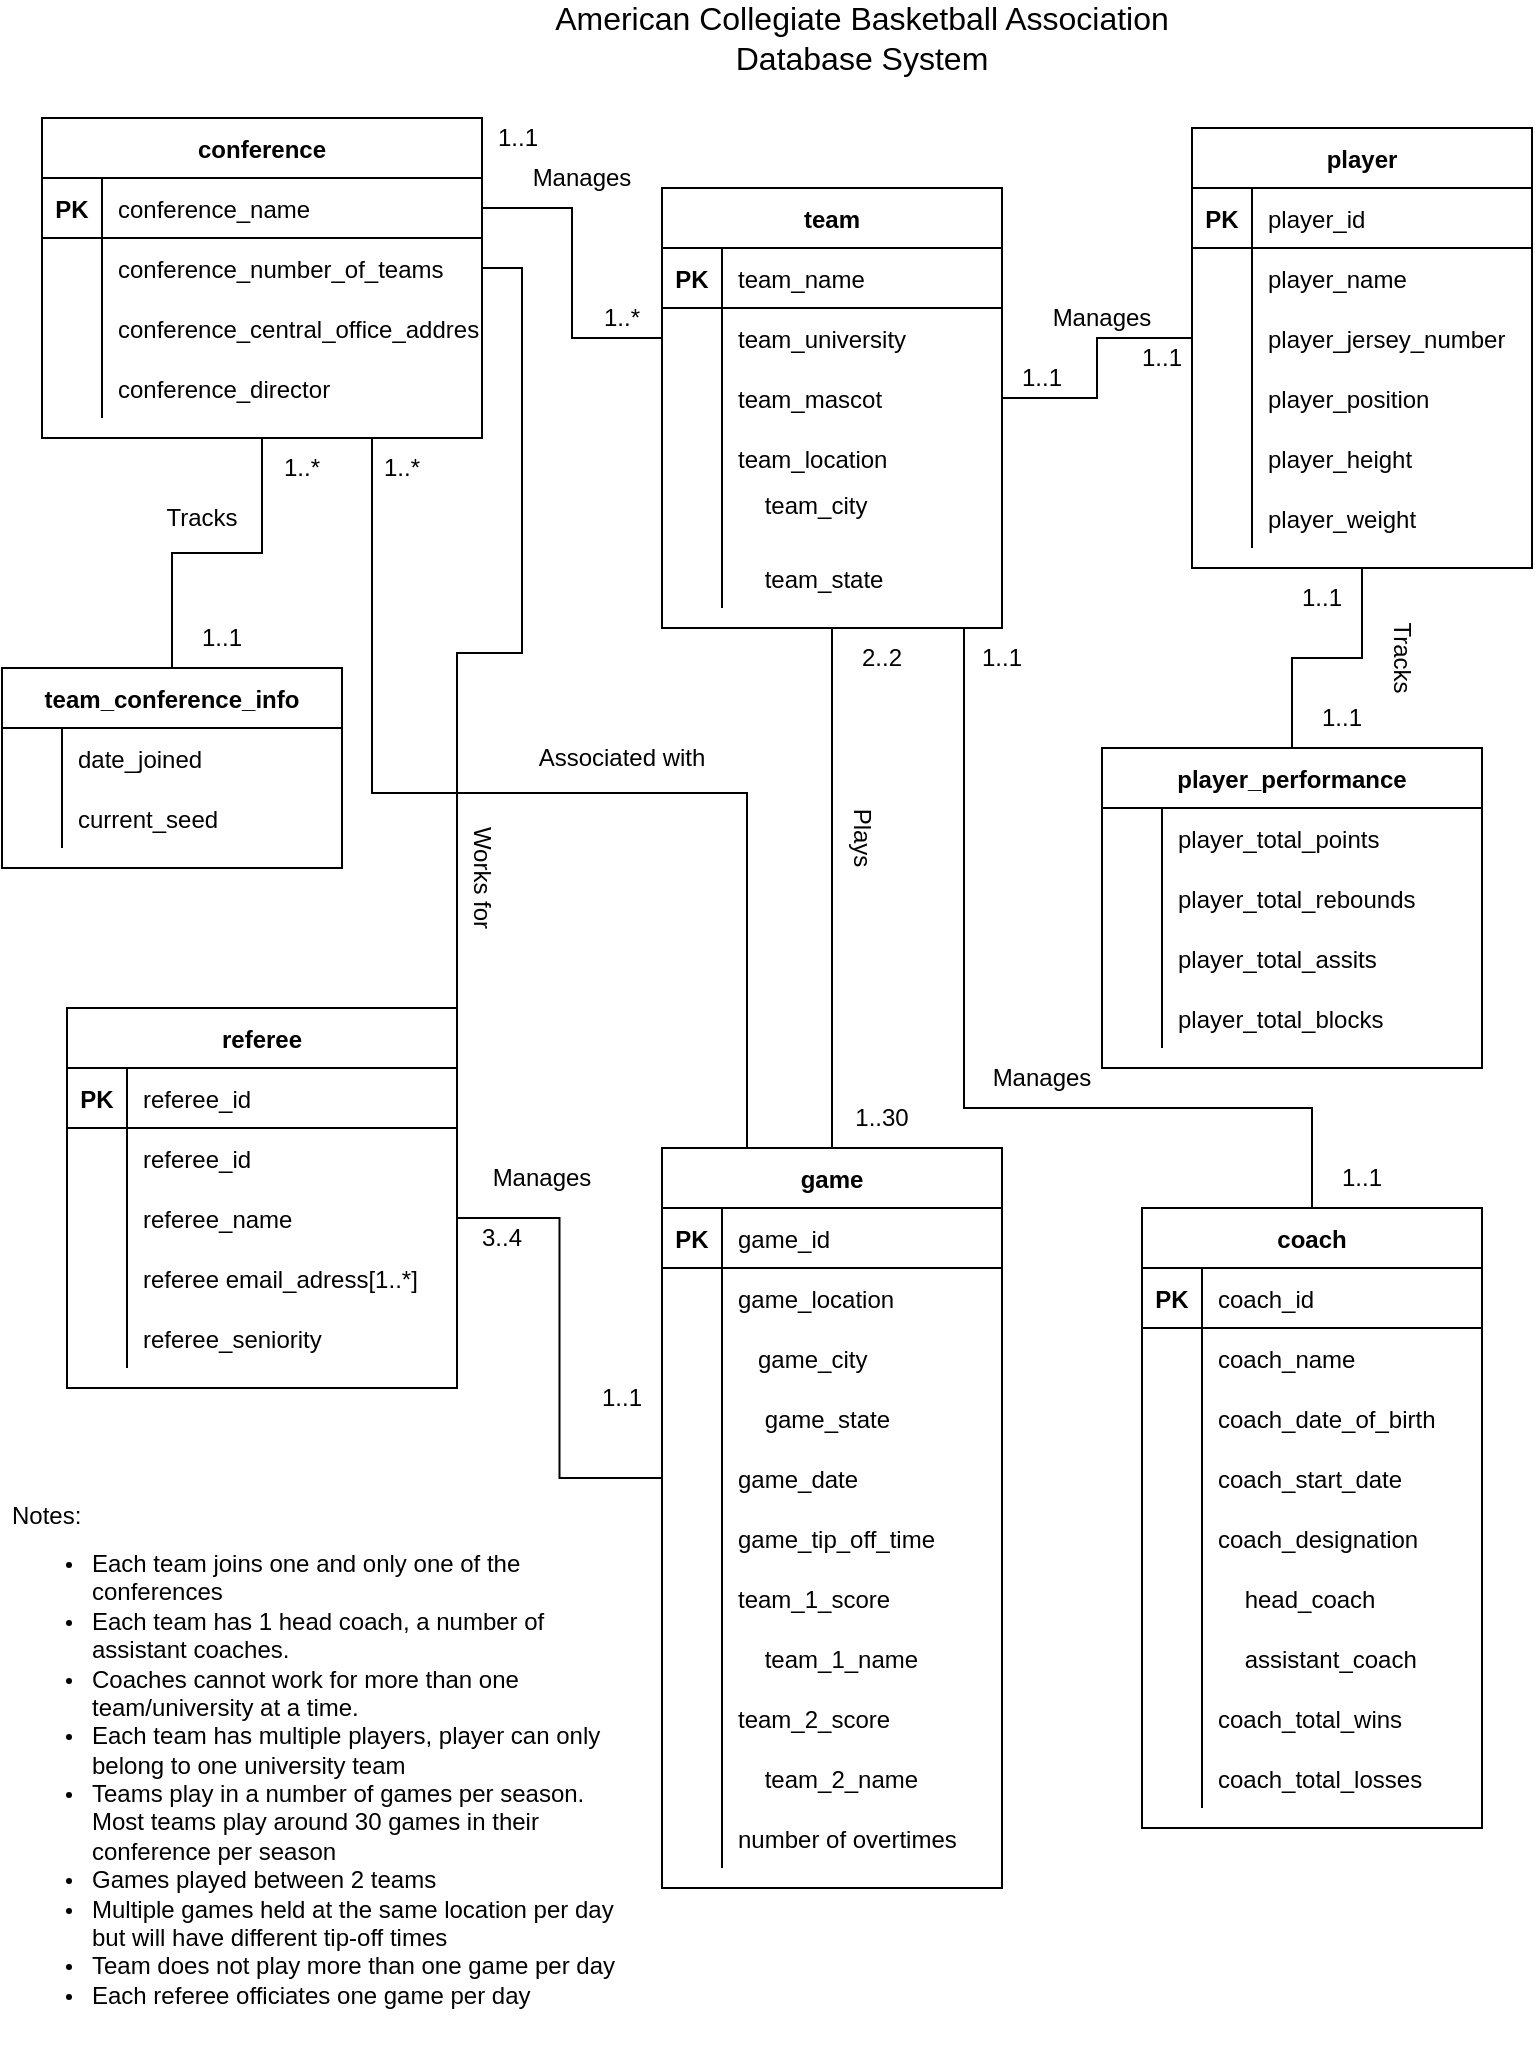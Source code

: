 <mxfile version="22.1.21" type="github" pages="2">
  <diagram id="R2lEEEUBdFMjLlhIrx00" name="v1_acbdb">
    <mxGraphModel dx="954" dy="647" grid="1" gridSize="10" guides="1" tooltips="1" connect="1" arrows="1" fold="1" page="1" pageScale="1" pageWidth="850" pageHeight="1100" math="0" shadow="0" extFonts="Permanent Marker^https://fonts.googleapis.com/css?family=Permanent+Marker">
      <root>
        <mxCell id="0" />
        <mxCell id="1" parent="0" />
        <mxCell id="K1-YuPi1KXsJHJLFUw2c-139" style="edgeStyle=orthogonalEdgeStyle;rounded=0;orthogonalLoop=1;jettySize=auto;html=1;exitX=0.5;exitY=1;exitDx=0;exitDy=0;entryX=0.5;entryY=0;entryDx=0;entryDy=0;endArrow=none;endFill=0;" parent="1" source="C-vyLk0tnHw3VtMMgP7b-2" target="K1-YuPi1KXsJHJLFUw2c-104" edge="1">
          <mxGeometry relative="1" as="geometry" />
        </mxCell>
        <mxCell id="C-vyLk0tnHw3VtMMgP7b-2" value="team" style="shape=table;startSize=30;container=1;collapsible=1;childLayout=tableLayout;fixedRows=1;rowLines=0;fontStyle=1;align=center;resizeLast=1;" parent="1" vertex="1">
          <mxGeometry x="350" y="100" width="170" height="220" as="geometry" />
        </mxCell>
        <mxCell id="C-vyLk0tnHw3VtMMgP7b-3" value="" style="shape=partialRectangle;collapsible=0;dropTarget=0;pointerEvents=0;fillColor=none;points=[[0,0.5],[1,0.5]];portConstraint=eastwest;top=0;left=0;right=0;bottom=1;" parent="C-vyLk0tnHw3VtMMgP7b-2" vertex="1">
          <mxGeometry y="30" width="170" height="30" as="geometry" />
        </mxCell>
        <mxCell id="C-vyLk0tnHw3VtMMgP7b-4" value="PK" style="shape=partialRectangle;overflow=hidden;connectable=0;fillColor=none;top=0;left=0;bottom=0;right=0;fontStyle=1;" parent="C-vyLk0tnHw3VtMMgP7b-3" vertex="1">
          <mxGeometry width="30" height="30" as="geometry">
            <mxRectangle width="30" height="30" as="alternateBounds" />
          </mxGeometry>
        </mxCell>
        <mxCell id="C-vyLk0tnHw3VtMMgP7b-5" value="team_name" style="shape=partialRectangle;overflow=hidden;connectable=0;fillColor=none;top=0;left=0;bottom=0;right=0;align=left;spacingLeft=6;fontStyle=0;" parent="C-vyLk0tnHw3VtMMgP7b-3" vertex="1">
          <mxGeometry x="30" width="140" height="30" as="geometry">
            <mxRectangle width="140" height="30" as="alternateBounds" />
          </mxGeometry>
        </mxCell>
        <mxCell id="C-vyLk0tnHw3VtMMgP7b-6" value="" style="shape=partialRectangle;collapsible=0;dropTarget=0;pointerEvents=0;fillColor=none;points=[[0,0.5],[1,0.5]];portConstraint=eastwest;top=0;left=0;right=0;bottom=0;" parent="C-vyLk0tnHw3VtMMgP7b-2" vertex="1">
          <mxGeometry y="60" width="170" height="30" as="geometry" />
        </mxCell>
        <mxCell id="C-vyLk0tnHw3VtMMgP7b-7" value="" style="shape=partialRectangle;overflow=hidden;connectable=0;fillColor=none;top=0;left=0;bottom=0;right=0;" parent="C-vyLk0tnHw3VtMMgP7b-6" vertex="1">
          <mxGeometry width="30" height="30" as="geometry">
            <mxRectangle width="30" height="30" as="alternateBounds" />
          </mxGeometry>
        </mxCell>
        <mxCell id="C-vyLk0tnHw3VtMMgP7b-8" value="team_university" style="shape=partialRectangle;overflow=hidden;connectable=0;fillColor=none;top=0;left=0;bottom=0;right=0;align=left;spacingLeft=6;" parent="C-vyLk0tnHw3VtMMgP7b-6" vertex="1">
          <mxGeometry x="30" width="140" height="30" as="geometry">
            <mxRectangle width="140" height="30" as="alternateBounds" />
          </mxGeometry>
        </mxCell>
        <mxCell id="C-vyLk0tnHw3VtMMgP7b-9" value="" style="shape=partialRectangle;collapsible=0;dropTarget=0;pointerEvents=0;fillColor=none;points=[[0,0.5],[1,0.5]];portConstraint=eastwest;top=0;left=0;right=0;bottom=0;" parent="C-vyLk0tnHw3VtMMgP7b-2" vertex="1">
          <mxGeometry y="90" width="170" height="30" as="geometry" />
        </mxCell>
        <mxCell id="C-vyLk0tnHw3VtMMgP7b-10" value="" style="shape=partialRectangle;overflow=hidden;connectable=0;fillColor=none;top=0;left=0;bottom=0;right=0;" parent="C-vyLk0tnHw3VtMMgP7b-9" vertex="1">
          <mxGeometry width="30" height="30" as="geometry">
            <mxRectangle width="30" height="30" as="alternateBounds" />
          </mxGeometry>
        </mxCell>
        <mxCell id="C-vyLk0tnHw3VtMMgP7b-11" value="team_mascot" style="shape=partialRectangle;overflow=hidden;connectable=0;fillColor=none;top=0;left=0;bottom=0;right=0;align=left;spacingLeft=6;" parent="C-vyLk0tnHw3VtMMgP7b-9" vertex="1">
          <mxGeometry x="30" width="140" height="30" as="geometry">
            <mxRectangle width="140" height="30" as="alternateBounds" />
          </mxGeometry>
        </mxCell>
        <mxCell id="K1-YuPi1KXsJHJLFUw2c-8" style="shape=partialRectangle;collapsible=0;dropTarget=0;pointerEvents=0;fillColor=none;points=[[0,0.5],[1,0.5]];portConstraint=eastwest;top=0;left=0;right=0;bottom=0;" parent="C-vyLk0tnHw3VtMMgP7b-2" vertex="1">
          <mxGeometry y="120" width="170" height="30" as="geometry" />
        </mxCell>
        <mxCell id="K1-YuPi1KXsJHJLFUw2c-9" style="shape=partialRectangle;overflow=hidden;connectable=0;fillColor=none;top=0;left=0;bottom=0;right=0;" parent="K1-YuPi1KXsJHJLFUw2c-8" vertex="1">
          <mxGeometry width="30" height="30" as="geometry">
            <mxRectangle width="30" height="30" as="alternateBounds" />
          </mxGeometry>
        </mxCell>
        <mxCell id="K1-YuPi1KXsJHJLFUw2c-10" value="team_location" style="shape=partialRectangle;overflow=hidden;connectable=0;fillColor=none;top=0;left=0;bottom=0;right=0;align=left;spacingLeft=6;" parent="K1-YuPi1KXsJHJLFUw2c-8" vertex="1">
          <mxGeometry x="30" width="140" height="30" as="geometry">
            <mxRectangle width="140" height="30" as="alternateBounds" />
          </mxGeometry>
        </mxCell>
        <mxCell id="K1-YuPi1KXsJHJLFUw2c-11" style="shape=partialRectangle;collapsible=0;dropTarget=0;pointerEvents=0;fillColor=none;points=[[0,0.5],[1,0.5]];portConstraint=eastwest;top=0;left=0;right=0;bottom=0;" parent="C-vyLk0tnHw3VtMMgP7b-2" vertex="1">
          <mxGeometry y="150" width="170" height="30" as="geometry" />
        </mxCell>
        <mxCell id="K1-YuPi1KXsJHJLFUw2c-12" style="shape=partialRectangle;overflow=hidden;connectable=0;fillColor=none;top=0;left=0;bottom=0;right=0;" parent="K1-YuPi1KXsJHJLFUw2c-11" vertex="1">
          <mxGeometry width="30" height="30" as="geometry">
            <mxRectangle width="30" height="30" as="alternateBounds" />
          </mxGeometry>
        </mxCell>
        <mxCell id="K1-YuPi1KXsJHJLFUw2c-13" value="    team_city&#xa;" style="shape=partialRectangle;overflow=hidden;connectable=0;fillColor=none;top=0;left=0;bottom=0;right=0;align=left;spacingLeft=6;" parent="K1-YuPi1KXsJHJLFUw2c-11" vertex="1">
          <mxGeometry x="30" width="140" height="30" as="geometry">
            <mxRectangle width="140" height="30" as="alternateBounds" />
          </mxGeometry>
        </mxCell>
        <mxCell id="K1-YuPi1KXsJHJLFUw2c-14" style="shape=partialRectangle;collapsible=0;dropTarget=0;pointerEvents=0;fillColor=none;points=[[0,0.5],[1,0.5]];portConstraint=eastwest;top=0;left=0;right=0;bottom=0;" parent="C-vyLk0tnHw3VtMMgP7b-2" vertex="1">
          <mxGeometry y="180" width="170" height="30" as="geometry" />
        </mxCell>
        <mxCell id="K1-YuPi1KXsJHJLFUw2c-15" style="shape=partialRectangle;overflow=hidden;connectable=0;fillColor=none;top=0;left=0;bottom=0;right=0;" parent="K1-YuPi1KXsJHJLFUw2c-14" vertex="1">
          <mxGeometry width="30" height="30" as="geometry">
            <mxRectangle width="30" height="30" as="alternateBounds" />
          </mxGeometry>
        </mxCell>
        <mxCell id="K1-YuPi1KXsJHJLFUw2c-16" value="    team_state" style="shape=partialRectangle;overflow=hidden;connectable=0;fillColor=none;top=0;left=0;bottom=0;right=0;align=left;spacingLeft=6;" parent="K1-YuPi1KXsJHJLFUw2c-14" vertex="1">
          <mxGeometry x="30" width="140" height="30" as="geometry">
            <mxRectangle width="140" height="30" as="alternateBounds" />
          </mxGeometry>
        </mxCell>
        <mxCell id="C-vyLk0tnHw3VtMMgP7b-13" value="team_conference_info" style="shape=table;startSize=30;container=1;collapsible=1;childLayout=tableLayout;fixedRows=1;rowLines=0;fontStyle=1;align=center;resizeLast=1;" parent="1" vertex="1">
          <mxGeometry x="20" y="340" width="170" height="100" as="geometry" />
        </mxCell>
        <mxCell id="C-vyLk0tnHw3VtMMgP7b-17" value="" style="shape=partialRectangle;collapsible=0;dropTarget=0;pointerEvents=0;fillColor=none;points=[[0,0.5],[1,0.5]];portConstraint=eastwest;top=0;left=0;right=0;bottom=0;" parent="C-vyLk0tnHw3VtMMgP7b-13" vertex="1">
          <mxGeometry y="30" width="170" height="30" as="geometry" />
        </mxCell>
        <mxCell id="C-vyLk0tnHw3VtMMgP7b-18" value="" style="shape=partialRectangle;overflow=hidden;connectable=0;fillColor=none;top=0;left=0;bottom=0;right=0;" parent="C-vyLk0tnHw3VtMMgP7b-17" vertex="1">
          <mxGeometry width="30" height="30" as="geometry">
            <mxRectangle width="30" height="30" as="alternateBounds" />
          </mxGeometry>
        </mxCell>
        <mxCell id="C-vyLk0tnHw3VtMMgP7b-19" value="date_joined" style="shape=partialRectangle;overflow=hidden;connectable=0;fillColor=none;top=0;left=0;bottom=0;right=0;align=left;spacingLeft=6;" parent="C-vyLk0tnHw3VtMMgP7b-17" vertex="1">
          <mxGeometry x="30" width="140" height="30" as="geometry">
            <mxRectangle width="140" height="30" as="alternateBounds" />
          </mxGeometry>
        </mxCell>
        <mxCell id="C-vyLk0tnHw3VtMMgP7b-20" value="" style="shape=partialRectangle;collapsible=0;dropTarget=0;pointerEvents=0;fillColor=none;points=[[0,0.5],[1,0.5]];portConstraint=eastwest;top=0;left=0;right=0;bottom=0;" parent="C-vyLk0tnHw3VtMMgP7b-13" vertex="1">
          <mxGeometry y="60" width="170" height="30" as="geometry" />
        </mxCell>
        <mxCell id="C-vyLk0tnHw3VtMMgP7b-21" value="" style="shape=partialRectangle;overflow=hidden;connectable=0;fillColor=none;top=0;left=0;bottom=0;right=0;" parent="C-vyLk0tnHw3VtMMgP7b-20" vertex="1">
          <mxGeometry width="30" height="30" as="geometry">
            <mxRectangle width="30" height="30" as="alternateBounds" />
          </mxGeometry>
        </mxCell>
        <mxCell id="C-vyLk0tnHw3VtMMgP7b-22" value="current_seed" style="shape=partialRectangle;overflow=hidden;connectable=0;fillColor=none;top=0;left=0;bottom=0;right=0;align=left;spacingLeft=6;" parent="C-vyLk0tnHw3VtMMgP7b-20" vertex="1">
          <mxGeometry x="30" width="140" height="30" as="geometry">
            <mxRectangle width="140" height="30" as="alternateBounds" />
          </mxGeometry>
        </mxCell>
        <mxCell id="K1-YuPi1KXsJHJLFUw2c-91" style="edgeStyle=orthogonalEdgeStyle;rounded=0;orthogonalLoop=1;jettySize=auto;html=1;exitX=0.5;exitY=1;exitDx=0;exitDy=0;endArrow=none;endFill=0;" parent="1" source="C-vyLk0tnHw3VtMMgP7b-23" target="C-vyLk0tnHw3VtMMgP7b-13" edge="1">
          <mxGeometry relative="1" as="geometry" />
        </mxCell>
        <mxCell id="K1-YuPi1KXsJHJLFUw2c-143" style="edgeStyle=orthogonalEdgeStyle;rounded=0;orthogonalLoop=1;jettySize=auto;html=1;exitX=0.75;exitY=1;exitDx=0;exitDy=0;entryX=0.25;entryY=0;entryDx=0;entryDy=0;endArrow=none;endFill=0;" parent="1" source="C-vyLk0tnHw3VtMMgP7b-23" target="K1-YuPi1KXsJHJLFUw2c-104" edge="1">
          <mxGeometry relative="1" as="geometry" />
        </mxCell>
        <mxCell id="C-vyLk0tnHw3VtMMgP7b-23" value="conference" style="shape=table;startSize=30;container=1;collapsible=1;childLayout=tableLayout;fixedRows=1;rowLines=0;fontStyle=1;align=center;resizeLast=1;" parent="1" vertex="1">
          <mxGeometry x="40" y="65" width="220" height="160" as="geometry" />
        </mxCell>
        <mxCell id="C-vyLk0tnHw3VtMMgP7b-24" value="" style="shape=partialRectangle;collapsible=0;dropTarget=0;pointerEvents=0;fillColor=none;points=[[0,0.5],[1,0.5]];portConstraint=eastwest;top=0;left=0;right=0;bottom=1;" parent="C-vyLk0tnHw3VtMMgP7b-23" vertex="1">
          <mxGeometry y="30" width="220" height="30" as="geometry" />
        </mxCell>
        <mxCell id="C-vyLk0tnHw3VtMMgP7b-25" value="PK" style="shape=partialRectangle;overflow=hidden;connectable=0;fillColor=none;top=0;left=0;bottom=0;right=0;fontStyle=1;" parent="C-vyLk0tnHw3VtMMgP7b-24" vertex="1">
          <mxGeometry width="30" height="30" as="geometry">
            <mxRectangle width="30" height="30" as="alternateBounds" />
          </mxGeometry>
        </mxCell>
        <mxCell id="C-vyLk0tnHw3VtMMgP7b-26" value="conference_name" style="shape=partialRectangle;overflow=hidden;connectable=0;fillColor=none;top=0;left=0;bottom=0;right=0;align=left;spacingLeft=6;fontStyle=0;" parent="C-vyLk0tnHw3VtMMgP7b-24" vertex="1">
          <mxGeometry x="30" width="190" height="30" as="geometry">
            <mxRectangle width="190" height="30" as="alternateBounds" />
          </mxGeometry>
        </mxCell>
        <mxCell id="C-vyLk0tnHw3VtMMgP7b-27" value="" style="shape=partialRectangle;collapsible=0;dropTarget=0;pointerEvents=0;fillColor=none;points=[[0,0.5],[1,0.5]];portConstraint=eastwest;top=0;left=0;right=0;bottom=0;" parent="C-vyLk0tnHw3VtMMgP7b-23" vertex="1">
          <mxGeometry y="60" width="220" height="30" as="geometry" />
        </mxCell>
        <mxCell id="C-vyLk0tnHw3VtMMgP7b-28" value="" style="shape=partialRectangle;overflow=hidden;connectable=0;fillColor=none;top=0;left=0;bottom=0;right=0;" parent="C-vyLk0tnHw3VtMMgP7b-27" vertex="1">
          <mxGeometry width="30" height="30" as="geometry">
            <mxRectangle width="30" height="30" as="alternateBounds" />
          </mxGeometry>
        </mxCell>
        <mxCell id="C-vyLk0tnHw3VtMMgP7b-29" value="conference_number_of_teams" style="shape=partialRectangle;overflow=hidden;connectable=0;fillColor=none;top=0;left=0;bottom=0;right=0;align=left;spacingLeft=6;" parent="C-vyLk0tnHw3VtMMgP7b-27" vertex="1">
          <mxGeometry x="30" width="190" height="30" as="geometry">
            <mxRectangle width="190" height="30" as="alternateBounds" />
          </mxGeometry>
        </mxCell>
        <mxCell id="K1-YuPi1KXsJHJLFUw2c-2" style="shape=partialRectangle;collapsible=0;dropTarget=0;pointerEvents=0;fillColor=none;points=[[0,0.5],[1,0.5]];portConstraint=eastwest;top=0;left=0;right=0;bottom=0;" parent="C-vyLk0tnHw3VtMMgP7b-23" vertex="1">
          <mxGeometry y="90" width="220" height="30" as="geometry" />
        </mxCell>
        <mxCell id="K1-YuPi1KXsJHJLFUw2c-3" style="shape=partialRectangle;overflow=hidden;connectable=0;fillColor=none;top=0;left=0;bottom=0;right=0;" parent="K1-YuPi1KXsJHJLFUw2c-2" vertex="1">
          <mxGeometry width="30" height="30" as="geometry">
            <mxRectangle width="30" height="30" as="alternateBounds" />
          </mxGeometry>
        </mxCell>
        <mxCell id="K1-YuPi1KXsJHJLFUw2c-4" value="conference_central_office_address" style="shape=partialRectangle;overflow=hidden;connectable=0;fillColor=none;top=0;left=0;bottom=0;right=0;align=left;spacingLeft=6;" parent="K1-YuPi1KXsJHJLFUw2c-2" vertex="1">
          <mxGeometry x="30" width="190" height="30" as="geometry">
            <mxRectangle width="190" height="30" as="alternateBounds" />
          </mxGeometry>
        </mxCell>
        <mxCell id="K1-YuPi1KXsJHJLFUw2c-5" style="shape=partialRectangle;collapsible=0;dropTarget=0;pointerEvents=0;fillColor=none;points=[[0,0.5],[1,0.5]];portConstraint=eastwest;top=0;left=0;right=0;bottom=0;" parent="C-vyLk0tnHw3VtMMgP7b-23" vertex="1">
          <mxGeometry y="120" width="220" height="30" as="geometry" />
        </mxCell>
        <mxCell id="K1-YuPi1KXsJHJLFUw2c-6" style="shape=partialRectangle;overflow=hidden;connectable=0;fillColor=none;top=0;left=0;bottom=0;right=0;" parent="K1-YuPi1KXsJHJLFUw2c-5" vertex="1">
          <mxGeometry width="30" height="30" as="geometry">
            <mxRectangle width="30" height="30" as="alternateBounds" />
          </mxGeometry>
        </mxCell>
        <mxCell id="K1-YuPi1KXsJHJLFUw2c-7" value="conference_director" style="shape=partialRectangle;overflow=hidden;connectable=0;fillColor=none;top=0;left=0;bottom=0;right=0;align=left;spacingLeft=6;" parent="K1-YuPi1KXsJHJLFUw2c-5" vertex="1">
          <mxGeometry x="30" width="190" height="30" as="geometry">
            <mxRectangle width="190" height="30" as="alternateBounds" />
          </mxGeometry>
        </mxCell>
        <mxCell id="K1-YuPi1KXsJHJLFUw2c-18" value="player" style="shape=table;startSize=30;container=1;collapsible=1;childLayout=tableLayout;fixedRows=1;rowLines=0;fontStyle=1;align=center;resizeLast=1;" parent="1" vertex="1">
          <mxGeometry x="615" y="70" width="170" height="220" as="geometry" />
        </mxCell>
        <mxCell id="K1-YuPi1KXsJHJLFUw2c-19" value="" style="shape=partialRectangle;collapsible=0;dropTarget=0;pointerEvents=0;fillColor=none;points=[[0,0.5],[1,0.5]];portConstraint=eastwest;top=0;left=0;right=0;bottom=1;" parent="K1-YuPi1KXsJHJLFUw2c-18" vertex="1">
          <mxGeometry y="30" width="170" height="30" as="geometry" />
        </mxCell>
        <mxCell id="K1-YuPi1KXsJHJLFUw2c-20" value="PK" style="shape=partialRectangle;overflow=hidden;connectable=0;fillColor=none;top=0;left=0;bottom=0;right=0;fontStyle=1;" parent="K1-YuPi1KXsJHJLFUw2c-19" vertex="1">
          <mxGeometry width="30" height="30" as="geometry">
            <mxRectangle width="30" height="30" as="alternateBounds" />
          </mxGeometry>
        </mxCell>
        <mxCell id="K1-YuPi1KXsJHJLFUw2c-21" value="player_id" style="shape=partialRectangle;overflow=hidden;connectable=0;fillColor=none;top=0;left=0;bottom=0;right=0;align=left;spacingLeft=6;fontStyle=0;" parent="K1-YuPi1KXsJHJLFUw2c-19" vertex="1">
          <mxGeometry x="30" width="140" height="30" as="geometry">
            <mxRectangle width="140" height="30" as="alternateBounds" />
          </mxGeometry>
        </mxCell>
        <mxCell id="K1-YuPi1KXsJHJLFUw2c-22" value="" style="shape=partialRectangle;collapsible=0;dropTarget=0;pointerEvents=0;fillColor=none;points=[[0,0.5],[1,0.5]];portConstraint=eastwest;top=0;left=0;right=0;bottom=0;" parent="K1-YuPi1KXsJHJLFUw2c-18" vertex="1">
          <mxGeometry y="60" width="170" height="30" as="geometry" />
        </mxCell>
        <mxCell id="K1-YuPi1KXsJHJLFUw2c-23" value="" style="shape=partialRectangle;overflow=hidden;connectable=0;fillColor=none;top=0;left=0;bottom=0;right=0;" parent="K1-YuPi1KXsJHJLFUw2c-22" vertex="1">
          <mxGeometry width="30" height="30" as="geometry">
            <mxRectangle width="30" height="30" as="alternateBounds" />
          </mxGeometry>
        </mxCell>
        <mxCell id="K1-YuPi1KXsJHJLFUw2c-24" value="player_name" style="shape=partialRectangle;overflow=hidden;connectable=0;fillColor=none;top=0;left=0;bottom=0;right=0;align=left;spacingLeft=6;" parent="K1-YuPi1KXsJHJLFUw2c-22" vertex="1">
          <mxGeometry x="30" width="140" height="30" as="geometry">
            <mxRectangle width="140" height="30" as="alternateBounds" />
          </mxGeometry>
        </mxCell>
        <mxCell id="K1-YuPi1KXsJHJLFUw2c-25" value="" style="shape=partialRectangle;collapsible=0;dropTarget=0;pointerEvents=0;fillColor=none;points=[[0,0.5],[1,0.5]];portConstraint=eastwest;top=0;left=0;right=0;bottom=0;" parent="K1-YuPi1KXsJHJLFUw2c-18" vertex="1">
          <mxGeometry y="90" width="170" height="30" as="geometry" />
        </mxCell>
        <mxCell id="K1-YuPi1KXsJHJLFUw2c-26" value="" style="shape=partialRectangle;overflow=hidden;connectable=0;fillColor=none;top=0;left=0;bottom=0;right=0;" parent="K1-YuPi1KXsJHJLFUw2c-25" vertex="1">
          <mxGeometry width="30" height="30" as="geometry">
            <mxRectangle width="30" height="30" as="alternateBounds" />
          </mxGeometry>
        </mxCell>
        <mxCell id="K1-YuPi1KXsJHJLFUw2c-27" value="player_jersey_number" style="shape=partialRectangle;overflow=hidden;connectable=0;fillColor=none;top=0;left=0;bottom=0;right=0;align=left;spacingLeft=6;" parent="K1-YuPi1KXsJHJLFUw2c-25" vertex="1">
          <mxGeometry x="30" width="140" height="30" as="geometry">
            <mxRectangle width="140" height="30" as="alternateBounds" />
          </mxGeometry>
        </mxCell>
        <mxCell id="K1-YuPi1KXsJHJLFUw2c-28" style="shape=partialRectangle;collapsible=0;dropTarget=0;pointerEvents=0;fillColor=none;points=[[0,0.5],[1,0.5]];portConstraint=eastwest;top=0;left=0;right=0;bottom=0;" parent="K1-YuPi1KXsJHJLFUw2c-18" vertex="1">
          <mxGeometry y="120" width="170" height="30" as="geometry" />
        </mxCell>
        <mxCell id="K1-YuPi1KXsJHJLFUw2c-29" style="shape=partialRectangle;overflow=hidden;connectable=0;fillColor=none;top=0;left=0;bottom=0;right=0;" parent="K1-YuPi1KXsJHJLFUw2c-28" vertex="1">
          <mxGeometry width="30" height="30" as="geometry">
            <mxRectangle width="30" height="30" as="alternateBounds" />
          </mxGeometry>
        </mxCell>
        <mxCell id="K1-YuPi1KXsJHJLFUw2c-30" value="player_position" style="shape=partialRectangle;overflow=hidden;connectable=0;fillColor=none;top=0;left=0;bottom=0;right=0;align=left;spacingLeft=6;" parent="K1-YuPi1KXsJHJLFUw2c-28" vertex="1">
          <mxGeometry x="30" width="140" height="30" as="geometry">
            <mxRectangle width="140" height="30" as="alternateBounds" />
          </mxGeometry>
        </mxCell>
        <mxCell id="K1-YuPi1KXsJHJLFUw2c-31" style="shape=partialRectangle;collapsible=0;dropTarget=0;pointerEvents=0;fillColor=none;points=[[0,0.5],[1,0.5]];portConstraint=eastwest;top=0;left=0;right=0;bottom=0;" parent="K1-YuPi1KXsJHJLFUw2c-18" vertex="1">
          <mxGeometry y="150" width="170" height="30" as="geometry" />
        </mxCell>
        <mxCell id="K1-YuPi1KXsJHJLFUw2c-32" style="shape=partialRectangle;overflow=hidden;connectable=0;fillColor=none;top=0;left=0;bottom=0;right=0;" parent="K1-YuPi1KXsJHJLFUw2c-31" vertex="1">
          <mxGeometry width="30" height="30" as="geometry">
            <mxRectangle width="30" height="30" as="alternateBounds" />
          </mxGeometry>
        </mxCell>
        <mxCell id="K1-YuPi1KXsJHJLFUw2c-33" value="player_height" style="shape=partialRectangle;overflow=hidden;connectable=0;fillColor=none;top=0;left=0;bottom=0;right=0;align=left;spacingLeft=6;" parent="K1-YuPi1KXsJHJLFUw2c-31" vertex="1">
          <mxGeometry x="30" width="140" height="30" as="geometry">
            <mxRectangle width="140" height="30" as="alternateBounds" />
          </mxGeometry>
        </mxCell>
        <mxCell id="K1-YuPi1KXsJHJLFUw2c-34" style="shape=partialRectangle;collapsible=0;dropTarget=0;pointerEvents=0;fillColor=none;points=[[0,0.5],[1,0.5]];portConstraint=eastwest;top=0;left=0;right=0;bottom=0;" parent="K1-YuPi1KXsJHJLFUw2c-18" vertex="1">
          <mxGeometry y="180" width="170" height="30" as="geometry" />
        </mxCell>
        <mxCell id="K1-YuPi1KXsJHJLFUw2c-35" style="shape=partialRectangle;overflow=hidden;connectable=0;fillColor=none;top=0;left=0;bottom=0;right=0;" parent="K1-YuPi1KXsJHJLFUw2c-34" vertex="1">
          <mxGeometry width="30" height="30" as="geometry">
            <mxRectangle width="30" height="30" as="alternateBounds" />
          </mxGeometry>
        </mxCell>
        <mxCell id="K1-YuPi1KXsJHJLFUw2c-36" value="player_weight" style="shape=partialRectangle;overflow=hidden;connectable=0;fillColor=none;top=0;left=0;bottom=0;right=0;align=left;spacingLeft=6;" parent="K1-YuPi1KXsJHJLFUw2c-34" vertex="1">
          <mxGeometry x="30" width="140" height="30" as="geometry">
            <mxRectangle width="140" height="30" as="alternateBounds" />
          </mxGeometry>
        </mxCell>
        <mxCell id="K1-YuPi1KXsJHJLFUw2c-37" value="referee" style="shape=table;startSize=30;container=1;collapsible=1;childLayout=tableLayout;fixedRows=1;rowLines=0;fontStyle=1;align=center;resizeLast=1;" parent="1" vertex="1">
          <mxGeometry x="52.5" y="510" width="195" height="190" as="geometry" />
        </mxCell>
        <mxCell id="K1-YuPi1KXsJHJLFUw2c-38" value="" style="shape=partialRectangle;collapsible=0;dropTarget=0;pointerEvents=0;fillColor=none;points=[[0,0.5],[1,0.5]];portConstraint=eastwest;top=0;left=0;right=0;bottom=1;" parent="K1-YuPi1KXsJHJLFUw2c-37" vertex="1">
          <mxGeometry y="30" width="195" height="30" as="geometry" />
        </mxCell>
        <mxCell id="K1-YuPi1KXsJHJLFUw2c-39" value="PK" style="shape=partialRectangle;overflow=hidden;connectable=0;fillColor=none;top=0;left=0;bottom=0;right=0;fontStyle=1;" parent="K1-YuPi1KXsJHJLFUw2c-38" vertex="1">
          <mxGeometry width="30" height="30" as="geometry">
            <mxRectangle width="30" height="30" as="alternateBounds" />
          </mxGeometry>
        </mxCell>
        <mxCell id="K1-YuPi1KXsJHJLFUw2c-40" value="referee_id" style="shape=partialRectangle;overflow=hidden;connectable=0;fillColor=none;top=0;left=0;bottom=0;right=0;align=left;spacingLeft=6;fontStyle=0;" parent="K1-YuPi1KXsJHJLFUw2c-38" vertex="1">
          <mxGeometry x="30" width="165" height="30" as="geometry">
            <mxRectangle width="165" height="30" as="alternateBounds" />
          </mxGeometry>
        </mxCell>
        <mxCell id="K1-YuPi1KXsJHJLFUw2c-41" value="" style="shape=partialRectangle;collapsible=0;dropTarget=0;pointerEvents=0;fillColor=none;points=[[0,0.5],[1,0.5]];portConstraint=eastwest;top=0;left=0;right=0;bottom=0;" parent="K1-YuPi1KXsJHJLFUw2c-37" vertex="1">
          <mxGeometry y="60" width="195" height="30" as="geometry" />
        </mxCell>
        <mxCell id="K1-YuPi1KXsJHJLFUw2c-42" value="" style="shape=partialRectangle;overflow=hidden;connectable=0;fillColor=none;top=0;left=0;bottom=0;right=0;" parent="K1-YuPi1KXsJHJLFUw2c-41" vertex="1">
          <mxGeometry width="30" height="30" as="geometry">
            <mxRectangle width="30" height="30" as="alternateBounds" />
          </mxGeometry>
        </mxCell>
        <mxCell id="K1-YuPi1KXsJHJLFUw2c-43" value="referee_id" style="shape=partialRectangle;overflow=hidden;connectable=0;fillColor=none;top=0;left=0;bottom=0;right=0;align=left;spacingLeft=6;" parent="K1-YuPi1KXsJHJLFUw2c-41" vertex="1">
          <mxGeometry x="30" width="165" height="30" as="geometry">
            <mxRectangle width="165" height="30" as="alternateBounds" />
          </mxGeometry>
        </mxCell>
        <mxCell id="K1-YuPi1KXsJHJLFUw2c-44" value="" style="shape=partialRectangle;collapsible=0;dropTarget=0;pointerEvents=0;fillColor=none;points=[[0,0.5],[1,0.5]];portConstraint=eastwest;top=0;left=0;right=0;bottom=0;" parent="K1-YuPi1KXsJHJLFUw2c-37" vertex="1">
          <mxGeometry y="90" width="195" height="30" as="geometry" />
        </mxCell>
        <mxCell id="K1-YuPi1KXsJHJLFUw2c-45" value="" style="shape=partialRectangle;overflow=hidden;connectable=0;fillColor=none;top=0;left=0;bottom=0;right=0;" parent="K1-YuPi1KXsJHJLFUw2c-44" vertex="1">
          <mxGeometry width="30" height="30" as="geometry">
            <mxRectangle width="30" height="30" as="alternateBounds" />
          </mxGeometry>
        </mxCell>
        <mxCell id="K1-YuPi1KXsJHJLFUw2c-46" value="referee_name" style="shape=partialRectangle;overflow=hidden;connectable=0;fillColor=none;top=0;left=0;bottom=0;right=0;align=left;spacingLeft=6;" parent="K1-YuPi1KXsJHJLFUw2c-44" vertex="1">
          <mxGeometry x="30" width="165" height="30" as="geometry">
            <mxRectangle width="165" height="30" as="alternateBounds" />
          </mxGeometry>
        </mxCell>
        <mxCell id="K1-YuPi1KXsJHJLFUw2c-47" style="shape=partialRectangle;collapsible=0;dropTarget=0;pointerEvents=0;fillColor=none;points=[[0,0.5],[1,0.5]];portConstraint=eastwest;top=0;left=0;right=0;bottom=0;" parent="K1-YuPi1KXsJHJLFUw2c-37" vertex="1">
          <mxGeometry y="120" width="195" height="30" as="geometry" />
        </mxCell>
        <mxCell id="K1-YuPi1KXsJHJLFUw2c-48" style="shape=partialRectangle;overflow=hidden;connectable=0;fillColor=none;top=0;left=0;bottom=0;right=0;" parent="K1-YuPi1KXsJHJLFUw2c-47" vertex="1">
          <mxGeometry width="30" height="30" as="geometry">
            <mxRectangle width="30" height="30" as="alternateBounds" />
          </mxGeometry>
        </mxCell>
        <mxCell id="K1-YuPi1KXsJHJLFUw2c-49" value="referee email_adress[1..*]" style="shape=partialRectangle;overflow=hidden;connectable=0;fillColor=none;top=0;left=0;bottom=0;right=0;align=left;spacingLeft=6;" parent="K1-YuPi1KXsJHJLFUw2c-47" vertex="1">
          <mxGeometry x="30" width="165" height="30" as="geometry">
            <mxRectangle width="165" height="30" as="alternateBounds" />
          </mxGeometry>
        </mxCell>
        <mxCell id="K1-YuPi1KXsJHJLFUw2c-50" style="shape=partialRectangle;collapsible=0;dropTarget=0;pointerEvents=0;fillColor=none;points=[[0,0.5],[1,0.5]];portConstraint=eastwest;top=0;left=0;right=0;bottom=0;" parent="K1-YuPi1KXsJHJLFUw2c-37" vertex="1">
          <mxGeometry y="150" width="195" height="30" as="geometry" />
        </mxCell>
        <mxCell id="K1-YuPi1KXsJHJLFUw2c-51" style="shape=partialRectangle;overflow=hidden;connectable=0;fillColor=none;top=0;left=0;bottom=0;right=0;" parent="K1-YuPi1KXsJHJLFUw2c-50" vertex="1">
          <mxGeometry width="30" height="30" as="geometry">
            <mxRectangle width="30" height="30" as="alternateBounds" />
          </mxGeometry>
        </mxCell>
        <mxCell id="K1-YuPi1KXsJHJLFUw2c-52" value="referee_seniority" style="shape=partialRectangle;overflow=hidden;connectable=0;fillColor=none;top=0;left=0;bottom=0;right=0;align=left;spacingLeft=6;" parent="K1-YuPi1KXsJHJLFUw2c-50" vertex="1">
          <mxGeometry x="30" width="165" height="30" as="geometry">
            <mxRectangle width="165" height="30" as="alternateBounds" />
          </mxGeometry>
        </mxCell>
        <mxCell id="K1-YuPi1KXsJHJLFUw2c-56" value="player_performance" style="shape=table;startSize=30;container=1;collapsible=1;childLayout=tableLayout;fixedRows=1;rowLines=0;fontStyle=1;align=center;resizeLast=1;" parent="1" vertex="1">
          <mxGeometry x="570" y="380" width="190" height="160" as="geometry" />
        </mxCell>
        <mxCell id="K1-YuPi1KXsJHJLFUw2c-57" value="" style="shape=partialRectangle;collapsible=0;dropTarget=0;pointerEvents=0;fillColor=none;points=[[0,0.5],[1,0.5]];portConstraint=eastwest;top=0;left=0;right=0;bottom=0;" parent="K1-YuPi1KXsJHJLFUw2c-56" vertex="1">
          <mxGeometry y="30" width="190" height="30" as="geometry" />
        </mxCell>
        <mxCell id="K1-YuPi1KXsJHJLFUw2c-58" value="" style="shape=partialRectangle;overflow=hidden;connectable=0;fillColor=none;top=0;left=0;bottom=0;right=0;" parent="K1-YuPi1KXsJHJLFUw2c-57" vertex="1">
          <mxGeometry width="30" height="30" as="geometry">
            <mxRectangle width="30" height="30" as="alternateBounds" />
          </mxGeometry>
        </mxCell>
        <mxCell id="K1-YuPi1KXsJHJLFUw2c-59" value="player_total_points" style="shape=partialRectangle;overflow=hidden;connectable=0;fillColor=none;top=0;left=0;bottom=0;right=0;align=left;spacingLeft=6;" parent="K1-YuPi1KXsJHJLFUw2c-57" vertex="1">
          <mxGeometry x="30" width="160" height="30" as="geometry">
            <mxRectangle width="160" height="30" as="alternateBounds" />
          </mxGeometry>
        </mxCell>
        <mxCell id="K1-YuPi1KXsJHJLFUw2c-60" value="" style="shape=partialRectangle;collapsible=0;dropTarget=0;pointerEvents=0;fillColor=none;points=[[0,0.5],[1,0.5]];portConstraint=eastwest;top=0;left=0;right=0;bottom=0;" parent="K1-YuPi1KXsJHJLFUw2c-56" vertex="1">
          <mxGeometry y="60" width="190" height="30" as="geometry" />
        </mxCell>
        <mxCell id="K1-YuPi1KXsJHJLFUw2c-61" value="" style="shape=partialRectangle;overflow=hidden;connectable=0;fillColor=none;top=0;left=0;bottom=0;right=0;" parent="K1-YuPi1KXsJHJLFUw2c-60" vertex="1">
          <mxGeometry width="30" height="30" as="geometry">
            <mxRectangle width="30" height="30" as="alternateBounds" />
          </mxGeometry>
        </mxCell>
        <mxCell id="K1-YuPi1KXsJHJLFUw2c-62" value="player_total_rebounds" style="shape=partialRectangle;overflow=hidden;connectable=0;fillColor=none;top=0;left=0;bottom=0;right=0;align=left;spacingLeft=6;" parent="K1-YuPi1KXsJHJLFUw2c-60" vertex="1">
          <mxGeometry x="30" width="160" height="30" as="geometry">
            <mxRectangle width="160" height="30" as="alternateBounds" />
          </mxGeometry>
        </mxCell>
        <mxCell id="K1-YuPi1KXsJHJLFUw2c-66" style="shape=partialRectangle;collapsible=0;dropTarget=0;pointerEvents=0;fillColor=none;points=[[0,0.5],[1,0.5]];portConstraint=eastwest;top=0;left=0;right=0;bottom=0;" parent="K1-YuPi1KXsJHJLFUw2c-56" vertex="1">
          <mxGeometry y="90" width="190" height="30" as="geometry" />
        </mxCell>
        <mxCell id="K1-YuPi1KXsJHJLFUw2c-67" style="shape=partialRectangle;overflow=hidden;connectable=0;fillColor=none;top=0;left=0;bottom=0;right=0;" parent="K1-YuPi1KXsJHJLFUw2c-66" vertex="1">
          <mxGeometry width="30" height="30" as="geometry">
            <mxRectangle width="30" height="30" as="alternateBounds" />
          </mxGeometry>
        </mxCell>
        <mxCell id="K1-YuPi1KXsJHJLFUw2c-68" value="player_total_assits" style="shape=partialRectangle;overflow=hidden;connectable=0;fillColor=none;top=0;left=0;bottom=0;right=0;align=left;spacingLeft=6;" parent="K1-YuPi1KXsJHJLFUw2c-66" vertex="1">
          <mxGeometry x="30" width="160" height="30" as="geometry">
            <mxRectangle width="160" height="30" as="alternateBounds" />
          </mxGeometry>
        </mxCell>
        <mxCell id="K1-YuPi1KXsJHJLFUw2c-63" style="shape=partialRectangle;collapsible=0;dropTarget=0;pointerEvents=0;fillColor=none;points=[[0,0.5],[1,0.5]];portConstraint=eastwest;top=0;left=0;right=0;bottom=0;" parent="K1-YuPi1KXsJHJLFUw2c-56" vertex="1">
          <mxGeometry y="120" width="190" height="30" as="geometry" />
        </mxCell>
        <mxCell id="K1-YuPi1KXsJHJLFUw2c-64" style="shape=partialRectangle;overflow=hidden;connectable=0;fillColor=none;top=0;left=0;bottom=0;right=0;" parent="K1-YuPi1KXsJHJLFUw2c-63" vertex="1">
          <mxGeometry width="30" height="30" as="geometry">
            <mxRectangle width="30" height="30" as="alternateBounds" />
          </mxGeometry>
        </mxCell>
        <mxCell id="K1-YuPi1KXsJHJLFUw2c-65" value="player_total_blocks" style="shape=partialRectangle;overflow=hidden;connectable=0;fillColor=none;top=0;left=0;bottom=0;right=0;align=left;spacingLeft=6;" parent="K1-YuPi1KXsJHJLFUw2c-63" vertex="1">
          <mxGeometry x="30" width="160" height="30" as="geometry">
            <mxRectangle width="160" height="30" as="alternateBounds" />
          </mxGeometry>
        </mxCell>
        <mxCell id="K1-YuPi1KXsJHJLFUw2c-89" style="edgeStyle=orthogonalEdgeStyle;rounded=0;orthogonalLoop=1;jettySize=auto;html=1;exitX=0.5;exitY=1;exitDx=0;exitDy=0;entryX=0.5;entryY=0;entryDx=0;entryDy=0;endArrow=none;endFill=0;" parent="1" source="K1-YuPi1KXsJHJLFUw2c-18" target="K1-YuPi1KXsJHJLFUw2c-56" edge="1">
          <mxGeometry relative="1" as="geometry" />
        </mxCell>
        <mxCell id="K1-YuPi1KXsJHJLFUw2c-90" style="edgeStyle=orthogonalEdgeStyle;rounded=0;orthogonalLoop=1;jettySize=auto;html=1;exitX=1;exitY=0.5;exitDx=0;exitDy=0;entryX=1;entryY=0;entryDx=0;entryDy=0;endArrow=none;endFill=0;" parent="1" source="C-vyLk0tnHw3VtMMgP7b-27" target="K1-YuPi1KXsJHJLFUw2c-37" edge="1">
          <mxGeometry relative="1" as="geometry" />
        </mxCell>
        <mxCell id="K1-YuPi1KXsJHJLFUw2c-92" style="edgeStyle=orthogonalEdgeStyle;rounded=0;orthogonalLoop=1;jettySize=auto;html=1;exitX=1;exitY=0.5;exitDx=0;exitDy=0;entryX=0;entryY=0.5;entryDx=0;entryDy=0;endArrow=none;endFill=0;" parent="1" source="C-vyLk0tnHw3VtMMgP7b-24" target="C-vyLk0tnHw3VtMMgP7b-6" edge="1">
          <mxGeometry relative="1" as="geometry" />
        </mxCell>
        <mxCell id="K1-YuPi1KXsJHJLFUw2c-96" style="edgeStyle=orthogonalEdgeStyle;rounded=0;orthogonalLoop=1;jettySize=auto;html=1;exitX=1;exitY=0.5;exitDx=0;exitDy=0;entryX=0;entryY=0.5;entryDx=0;entryDy=0;endArrow=none;endFill=0;" parent="1" source="C-vyLk0tnHw3VtMMgP7b-9" target="K1-YuPi1KXsJHJLFUw2c-25" edge="1">
          <mxGeometry relative="1" as="geometry" />
        </mxCell>
        <mxCell id="K1-YuPi1KXsJHJLFUw2c-97" value="Tracks" style="text;html=1;strokeColor=none;fillColor=none;align=center;verticalAlign=middle;whiteSpace=wrap;rounded=0;" parent="1" vertex="1">
          <mxGeometry x="90" y="250" width="60" height="30" as="geometry" />
        </mxCell>
        <mxCell id="K1-YuPi1KXsJHJLFUw2c-100" value="Manages" style="text;html=1;strokeColor=none;fillColor=none;align=center;verticalAlign=middle;whiteSpace=wrap;rounded=0;" parent="1" vertex="1">
          <mxGeometry x="540" y="150" width="60" height="30" as="geometry" />
        </mxCell>
        <mxCell id="K1-YuPi1KXsJHJLFUw2c-104" value="game" style="shape=table;startSize=30;container=1;collapsible=1;childLayout=tableLayout;fixedRows=1;rowLines=0;fontStyle=1;align=center;resizeLast=1;" parent="1" vertex="1">
          <mxGeometry x="350" y="580" width="170" height="370" as="geometry" />
        </mxCell>
        <mxCell id="K1-YuPi1KXsJHJLFUw2c-105" value="" style="shape=partialRectangle;collapsible=0;dropTarget=0;pointerEvents=0;fillColor=none;points=[[0,0.5],[1,0.5]];portConstraint=eastwest;top=0;left=0;right=0;bottom=1;" parent="K1-YuPi1KXsJHJLFUw2c-104" vertex="1">
          <mxGeometry y="30" width="170" height="30" as="geometry" />
        </mxCell>
        <mxCell id="K1-YuPi1KXsJHJLFUw2c-106" value="PK" style="shape=partialRectangle;overflow=hidden;connectable=0;fillColor=none;top=0;left=0;bottom=0;right=0;fontStyle=1;" parent="K1-YuPi1KXsJHJLFUw2c-105" vertex="1">
          <mxGeometry width="30" height="30" as="geometry">
            <mxRectangle width="30" height="30" as="alternateBounds" />
          </mxGeometry>
        </mxCell>
        <mxCell id="K1-YuPi1KXsJHJLFUw2c-107" value="game_id" style="shape=partialRectangle;overflow=hidden;connectable=0;fillColor=none;top=0;left=0;bottom=0;right=0;align=left;spacingLeft=6;fontStyle=0;" parent="K1-YuPi1KXsJHJLFUw2c-105" vertex="1">
          <mxGeometry x="30" width="140" height="30" as="geometry">
            <mxRectangle width="140" height="30" as="alternateBounds" />
          </mxGeometry>
        </mxCell>
        <mxCell id="K1-YuPi1KXsJHJLFUw2c-108" value="" style="shape=partialRectangle;collapsible=0;dropTarget=0;pointerEvents=0;fillColor=none;points=[[0,0.5],[1,0.5]];portConstraint=eastwest;top=0;left=0;right=0;bottom=0;" parent="K1-YuPi1KXsJHJLFUw2c-104" vertex="1">
          <mxGeometry y="60" width="170" height="30" as="geometry" />
        </mxCell>
        <mxCell id="K1-YuPi1KXsJHJLFUw2c-109" value="" style="shape=partialRectangle;overflow=hidden;connectable=0;fillColor=none;top=0;left=0;bottom=0;right=0;" parent="K1-YuPi1KXsJHJLFUw2c-108" vertex="1">
          <mxGeometry width="30" height="30" as="geometry">
            <mxRectangle width="30" height="30" as="alternateBounds" />
          </mxGeometry>
        </mxCell>
        <mxCell id="K1-YuPi1KXsJHJLFUw2c-110" value="game_location" style="shape=partialRectangle;overflow=hidden;connectable=0;fillColor=none;top=0;left=0;bottom=0;right=0;align=left;spacingLeft=6;" parent="K1-YuPi1KXsJHJLFUw2c-108" vertex="1">
          <mxGeometry x="30" width="140" height="30" as="geometry">
            <mxRectangle width="140" height="30" as="alternateBounds" />
          </mxGeometry>
        </mxCell>
        <mxCell id="K1-YuPi1KXsJHJLFUw2c-111" value="" style="shape=partialRectangle;collapsible=0;dropTarget=0;pointerEvents=0;fillColor=none;points=[[0,0.5],[1,0.5]];portConstraint=eastwest;top=0;left=0;right=0;bottom=0;" parent="K1-YuPi1KXsJHJLFUw2c-104" vertex="1">
          <mxGeometry y="90" width="170" height="30" as="geometry" />
        </mxCell>
        <mxCell id="K1-YuPi1KXsJHJLFUw2c-112" value="" style="shape=partialRectangle;overflow=hidden;connectable=0;fillColor=none;top=0;left=0;bottom=0;right=0;" parent="K1-YuPi1KXsJHJLFUw2c-111" vertex="1">
          <mxGeometry width="30" height="30" as="geometry">
            <mxRectangle width="30" height="30" as="alternateBounds" />
          </mxGeometry>
        </mxCell>
        <mxCell id="K1-YuPi1KXsJHJLFUw2c-113" value="   game_city" style="shape=partialRectangle;overflow=hidden;connectable=0;fillColor=none;top=0;left=0;bottom=0;right=0;align=left;spacingLeft=6;" parent="K1-YuPi1KXsJHJLFUw2c-111" vertex="1">
          <mxGeometry x="30" width="140" height="30" as="geometry">
            <mxRectangle width="140" height="30" as="alternateBounds" />
          </mxGeometry>
        </mxCell>
        <mxCell id="K1-YuPi1KXsJHJLFUw2c-114" style="shape=partialRectangle;collapsible=0;dropTarget=0;pointerEvents=0;fillColor=none;points=[[0,0.5],[1,0.5]];portConstraint=eastwest;top=0;left=0;right=0;bottom=0;" parent="K1-YuPi1KXsJHJLFUw2c-104" vertex="1">
          <mxGeometry y="120" width="170" height="30" as="geometry" />
        </mxCell>
        <mxCell id="K1-YuPi1KXsJHJLFUw2c-115" style="shape=partialRectangle;overflow=hidden;connectable=0;fillColor=none;top=0;left=0;bottom=0;right=0;" parent="K1-YuPi1KXsJHJLFUw2c-114" vertex="1">
          <mxGeometry width="30" height="30" as="geometry">
            <mxRectangle width="30" height="30" as="alternateBounds" />
          </mxGeometry>
        </mxCell>
        <mxCell id="K1-YuPi1KXsJHJLFUw2c-116" value="    game_state" style="shape=partialRectangle;overflow=hidden;connectable=0;fillColor=none;top=0;left=0;bottom=0;right=0;align=left;spacingLeft=6;" parent="K1-YuPi1KXsJHJLFUw2c-114" vertex="1">
          <mxGeometry x="30" width="140" height="30" as="geometry">
            <mxRectangle width="140" height="30" as="alternateBounds" />
          </mxGeometry>
        </mxCell>
        <mxCell id="K1-YuPi1KXsJHJLFUw2c-117" style="shape=partialRectangle;collapsible=0;dropTarget=0;pointerEvents=0;fillColor=none;points=[[0,0.5],[1,0.5]];portConstraint=eastwest;top=0;left=0;right=0;bottom=0;" parent="K1-YuPi1KXsJHJLFUw2c-104" vertex="1">
          <mxGeometry y="150" width="170" height="30" as="geometry" />
        </mxCell>
        <mxCell id="K1-YuPi1KXsJHJLFUw2c-118" style="shape=partialRectangle;overflow=hidden;connectable=0;fillColor=none;top=0;left=0;bottom=0;right=0;" parent="K1-YuPi1KXsJHJLFUw2c-117" vertex="1">
          <mxGeometry width="30" height="30" as="geometry">
            <mxRectangle width="30" height="30" as="alternateBounds" />
          </mxGeometry>
        </mxCell>
        <mxCell id="K1-YuPi1KXsJHJLFUw2c-119" value="game_date" style="shape=partialRectangle;overflow=hidden;connectable=0;fillColor=none;top=0;left=0;bottom=0;right=0;align=left;spacingLeft=6;" parent="K1-YuPi1KXsJHJLFUw2c-117" vertex="1">
          <mxGeometry x="30" width="140" height="30" as="geometry">
            <mxRectangle width="140" height="30" as="alternateBounds" />
          </mxGeometry>
        </mxCell>
        <mxCell id="K1-YuPi1KXsJHJLFUw2c-120" style="shape=partialRectangle;collapsible=0;dropTarget=0;pointerEvents=0;fillColor=none;points=[[0,0.5],[1,0.5]];portConstraint=eastwest;top=0;left=0;right=0;bottom=0;" parent="K1-YuPi1KXsJHJLFUw2c-104" vertex="1">
          <mxGeometry y="180" width="170" height="30" as="geometry" />
        </mxCell>
        <mxCell id="K1-YuPi1KXsJHJLFUw2c-121" style="shape=partialRectangle;overflow=hidden;connectable=0;fillColor=none;top=0;left=0;bottom=0;right=0;" parent="K1-YuPi1KXsJHJLFUw2c-120" vertex="1">
          <mxGeometry width="30" height="30" as="geometry">
            <mxRectangle width="30" height="30" as="alternateBounds" />
          </mxGeometry>
        </mxCell>
        <mxCell id="K1-YuPi1KXsJHJLFUw2c-122" value="game_tip_off_time" style="shape=partialRectangle;overflow=hidden;connectable=0;fillColor=none;top=0;left=0;bottom=0;right=0;align=left;spacingLeft=6;" parent="K1-YuPi1KXsJHJLFUw2c-120" vertex="1">
          <mxGeometry x="30" width="140" height="30" as="geometry">
            <mxRectangle width="140" height="30" as="alternateBounds" />
          </mxGeometry>
        </mxCell>
        <mxCell id="K1-YuPi1KXsJHJLFUw2c-123" style="shape=partialRectangle;collapsible=0;dropTarget=0;pointerEvents=0;fillColor=none;points=[[0,0.5],[1,0.5]];portConstraint=eastwest;top=0;left=0;right=0;bottom=0;" parent="K1-YuPi1KXsJHJLFUw2c-104" vertex="1">
          <mxGeometry y="210" width="170" height="30" as="geometry" />
        </mxCell>
        <mxCell id="K1-YuPi1KXsJHJLFUw2c-124" style="shape=partialRectangle;overflow=hidden;connectable=0;fillColor=none;top=0;left=0;bottom=0;right=0;" parent="K1-YuPi1KXsJHJLFUw2c-123" vertex="1">
          <mxGeometry width="30" height="30" as="geometry">
            <mxRectangle width="30" height="30" as="alternateBounds" />
          </mxGeometry>
        </mxCell>
        <mxCell id="K1-YuPi1KXsJHJLFUw2c-125" value="team_1_score" style="shape=partialRectangle;overflow=hidden;connectable=0;fillColor=none;top=0;left=0;bottom=0;right=0;align=left;spacingLeft=6;" parent="K1-YuPi1KXsJHJLFUw2c-123" vertex="1">
          <mxGeometry x="30" width="140" height="30" as="geometry">
            <mxRectangle width="140" height="30" as="alternateBounds" />
          </mxGeometry>
        </mxCell>
        <mxCell id="K1-YuPi1KXsJHJLFUw2c-132" style="shape=partialRectangle;collapsible=0;dropTarget=0;pointerEvents=0;fillColor=none;points=[[0,0.5],[1,0.5]];portConstraint=eastwest;top=0;left=0;right=0;bottom=0;" parent="K1-YuPi1KXsJHJLFUw2c-104" vertex="1">
          <mxGeometry y="240" width="170" height="30" as="geometry" />
        </mxCell>
        <mxCell id="K1-YuPi1KXsJHJLFUw2c-133" style="shape=partialRectangle;overflow=hidden;connectable=0;fillColor=none;top=0;left=0;bottom=0;right=0;" parent="K1-YuPi1KXsJHJLFUw2c-132" vertex="1">
          <mxGeometry width="30" height="30" as="geometry">
            <mxRectangle width="30" height="30" as="alternateBounds" />
          </mxGeometry>
        </mxCell>
        <mxCell id="K1-YuPi1KXsJHJLFUw2c-134" value="    team_1_name" style="shape=partialRectangle;overflow=hidden;connectable=0;fillColor=none;top=0;left=0;bottom=0;right=0;align=left;spacingLeft=6;" parent="K1-YuPi1KXsJHJLFUw2c-132" vertex="1">
          <mxGeometry x="30" width="140" height="30" as="geometry">
            <mxRectangle width="140" height="30" as="alternateBounds" />
          </mxGeometry>
        </mxCell>
        <mxCell id="K1-YuPi1KXsJHJLFUw2c-129" style="shape=partialRectangle;collapsible=0;dropTarget=0;pointerEvents=0;fillColor=none;points=[[0,0.5],[1,0.5]];portConstraint=eastwest;top=0;left=0;right=0;bottom=0;" parent="K1-YuPi1KXsJHJLFUw2c-104" vertex="1">
          <mxGeometry y="270" width="170" height="30" as="geometry" />
        </mxCell>
        <mxCell id="K1-YuPi1KXsJHJLFUw2c-130" style="shape=partialRectangle;overflow=hidden;connectable=0;fillColor=none;top=0;left=0;bottom=0;right=0;" parent="K1-YuPi1KXsJHJLFUw2c-129" vertex="1">
          <mxGeometry width="30" height="30" as="geometry">
            <mxRectangle width="30" height="30" as="alternateBounds" />
          </mxGeometry>
        </mxCell>
        <mxCell id="K1-YuPi1KXsJHJLFUw2c-131" value="team_2_score" style="shape=partialRectangle;overflow=hidden;connectable=0;fillColor=none;top=0;left=0;bottom=0;right=0;align=left;spacingLeft=6;" parent="K1-YuPi1KXsJHJLFUw2c-129" vertex="1">
          <mxGeometry x="30" width="140" height="30" as="geometry">
            <mxRectangle width="140" height="30" as="alternateBounds" />
          </mxGeometry>
        </mxCell>
        <mxCell id="K1-YuPi1KXsJHJLFUw2c-126" style="shape=partialRectangle;collapsible=0;dropTarget=0;pointerEvents=0;fillColor=none;points=[[0,0.5],[1,0.5]];portConstraint=eastwest;top=0;left=0;right=0;bottom=0;" parent="K1-YuPi1KXsJHJLFUw2c-104" vertex="1">
          <mxGeometry y="300" width="170" height="30" as="geometry" />
        </mxCell>
        <mxCell id="K1-YuPi1KXsJHJLFUw2c-127" style="shape=partialRectangle;overflow=hidden;connectable=0;fillColor=none;top=0;left=0;bottom=0;right=0;" parent="K1-YuPi1KXsJHJLFUw2c-126" vertex="1">
          <mxGeometry width="30" height="30" as="geometry">
            <mxRectangle width="30" height="30" as="alternateBounds" />
          </mxGeometry>
        </mxCell>
        <mxCell id="K1-YuPi1KXsJHJLFUw2c-128" value="    team_2_name" style="shape=partialRectangle;overflow=hidden;connectable=0;fillColor=none;top=0;left=0;bottom=0;right=0;align=left;spacingLeft=6;" parent="K1-YuPi1KXsJHJLFUw2c-126" vertex="1">
          <mxGeometry x="30" width="140" height="30" as="geometry">
            <mxRectangle width="140" height="30" as="alternateBounds" />
          </mxGeometry>
        </mxCell>
        <mxCell id="K1-YuPi1KXsJHJLFUw2c-135" style="shape=partialRectangle;collapsible=0;dropTarget=0;pointerEvents=0;fillColor=none;points=[[0,0.5],[1,0.5]];portConstraint=eastwest;top=0;left=0;right=0;bottom=0;" parent="K1-YuPi1KXsJHJLFUw2c-104" vertex="1">
          <mxGeometry y="330" width="170" height="30" as="geometry" />
        </mxCell>
        <mxCell id="K1-YuPi1KXsJHJLFUw2c-136" style="shape=partialRectangle;overflow=hidden;connectable=0;fillColor=none;top=0;left=0;bottom=0;right=0;" parent="K1-YuPi1KXsJHJLFUw2c-135" vertex="1">
          <mxGeometry width="30" height="30" as="geometry">
            <mxRectangle width="30" height="30" as="alternateBounds" />
          </mxGeometry>
        </mxCell>
        <mxCell id="K1-YuPi1KXsJHJLFUw2c-137" value="number of overtimes" style="shape=partialRectangle;overflow=hidden;connectable=0;fillColor=none;top=0;left=0;bottom=0;right=0;align=left;spacingLeft=6;" parent="K1-YuPi1KXsJHJLFUw2c-135" vertex="1">
          <mxGeometry x="30" width="140" height="30" as="geometry">
            <mxRectangle width="140" height="30" as="alternateBounds" />
          </mxGeometry>
        </mxCell>
        <mxCell id="K1-YuPi1KXsJHJLFUw2c-138" style="edgeStyle=orthogonalEdgeStyle;rounded=0;orthogonalLoop=1;jettySize=auto;html=1;exitX=1;exitY=0.5;exitDx=0;exitDy=0;entryX=0;entryY=0.5;entryDx=0;entryDy=0;endArrow=none;endFill=0;" parent="1" source="K1-YuPi1KXsJHJLFUw2c-44" target="K1-YuPi1KXsJHJLFUw2c-117" edge="1">
          <mxGeometry relative="1" as="geometry" />
        </mxCell>
        <mxCell id="K1-YuPi1KXsJHJLFUw2c-141" value="Plays" style="text;html=1;strokeColor=none;fillColor=none;align=center;verticalAlign=middle;whiteSpace=wrap;rounded=0;rotation=90;" parent="1" vertex="1">
          <mxGeometry x="420" y="410" width="60" height="30" as="geometry" />
        </mxCell>
        <mxCell id="K1-YuPi1KXsJHJLFUw2c-142" value="Associated with" style="text;html=1;strokeColor=none;fillColor=none;align=center;verticalAlign=middle;whiteSpace=wrap;rounded=0;rotation=0;" parent="1" vertex="1">
          <mxGeometry x="280" y="370" width="100" height="30" as="geometry" />
        </mxCell>
        <mxCell id="K1-YuPi1KXsJHJLFUw2c-144" value="Works for" style="text;html=1;strokeColor=none;fillColor=none;align=center;verticalAlign=middle;whiteSpace=wrap;rounded=0;rotation=90;" parent="1" vertex="1">
          <mxGeometry x="210" y="430" width="100" height="30" as="geometry" />
        </mxCell>
        <mxCell id="K1-YuPi1KXsJHJLFUw2c-145" value="Tracks" style="text;html=1;strokeColor=none;fillColor=none;align=center;verticalAlign=middle;whiteSpace=wrap;rounded=0;rotation=90;" parent="1" vertex="1">
          <mxGeometry x="690" y="320" width="60" height="30" as="geometry" />
        </mxCell>
        <mxCell id="K1-YuPi1KXsJHJLFUw2c-146" value="Manages" style="text;html=1;strokeColor=none;fillColor=none;align=center;verticalAlign=middle;whiteSpace=wrap;rounded=0;" parent="1" vertex="1">
          <mxGeometry x="260" y="580" width="60" height="30" as="geometry" />
        </mxCell>
        <mxCell id="K1-YuPi1KXsJHJLFUw2c-147" value="American Collegiate Basketball Association Database System" style="text;html=1;strokeColor=none;fillColor=none;align=center;verticalAlign=middle;whiteSpace=wrap;rounded=0;fontSize=16;" parent="1" vertex="1">
          <mxGeometry x="270" y="10" width="360" height="30" as="geometry" />
        </mxCell>
        <mxCell id="K1-YuPi1KXsJHJLFUw2c-148" value="Manages" style="text;html=1;strokeColor=none;fillColor=none;align=center;verticalAlign=middle;whiteSpace=wrap;rounded=0;" parent="1" vertex="1">
          <mxGeometry x="280" y="80" width="60" height="30" as="geometry" />
        </mxCell>
        <mxCell id="avbFMRNTTPvQYYxLAS5s-1" value="1..1" style="text;html=1;strokeColor=none;fillColor=none;align=center;verticalAlign=middle;whiteSpace=wrap;rounded=0;" parent="1" vertex="1">
          <mxGeometry x="247.5" y="60" width="60" height="30" as="geometry" />
        </mxCell>
        <mxCell id="avbFMRNTTPvQYYxLAS5s-2" value="1..*" style="text;html=1;strokeColor=none;fillColor=none;align=center;verticalAlign=middle;whiteSpace=wrap;rounded=0;" parent="1" vertex="1">
          <mxGeometry x="300" y="150" width="60" height="30" as="geometry" />
        </mxCell>
        <mxCell id="avbFMRNTTPvQYYxLAS5s-3" value="3..4" style="text;html=1;strokeColor=none;fillColor=none;align=center;verticalAlign=middle;whiteSpace=wrap;rounded=0;" parent="1" vertex="1">
          <mxGeometry x="240" y="610" width="60" height="30" as="geometry" />
        </mxCell>
        <mxCell id="avbFMRNTTPvQYYxLAS5s-4" value="2..2" style="text;html=1;strokeColor=none;fillColor=none;align=center;verticalAlign=middle;whiteSpace=wrap;rounded=0;" parent="1" vertex="1">
          <mxGeometry x="430" y="320" width="60" height="30" as="geometry" />
        </mxCell>
        <mxCell id="avbFMRNTTPvQYYxLAS5s-6" value="1..1" style="text;html=1;strokeColor=none;fillColor=none;align=center;verticalAlign=middle;whiteSpace=wrap;rounded=0;" parent="1" vertex="1">
          <mxGeometry x="510" y="180" width="60" height="30" as="geometry" />
        </mxCell>
        <mxCell id="avbFMRNTTPvQYYxLAS5s-7" value="1..1" style="text;html=1;strokeColor=none;fillColor=none;align=center;verticalAlign=middle;whiteSpace=wrap;rounded=0;" parent="1" vertex="1">
          <mxGeometry x="570" y="170" width="60" height="30" as="geometry" />
        </mxCell>
        <mxCell id="avbFMRNTTPvQYYxLAS5s-8" value="1..1" style="text;html=1;strokeColor=none;fillColor=none;align=center;verticalAlign=middle;whiteSpace=wrap;rounded=0;" parent="1" vertex="1">
          <mxGeometry x="660" y="350" width="60" height="30" as="geometry" />
        </mxCell>
        <mxCell id="avbFMRNTTPvQYYxLAS5s-9" value="1..1" style="text;html=1;strokeColor=none;fillColor=none;align=center;verticalAlign=middle;whiteSpace=wrap;rounded=0;" parent="1" vertex="1">
          <mxGeometry x="650" y="290" width="60" height="30" as="geometry" />
        </mxCell>
        <mxCell id="avbFMRNTTPvQYYxLAS5s-10" value="&lt;h5&gt;&lt;span style=&quot;font-size: 12px; font-weight: normal;&quot;&gt;Notes:&lt;/span&gt;&lt;br&gt;&lt;ul&gt;&lt;li&gt;&lt;span style=&quot;font-size: 12px; font-weight: normal;&quot;&gt;Each team joins one and only one of the conferences&lt;/span&gt;&lt;br&gt;&lt;/li&gt;&lt;li&gt;&lt;span style=&quot;font-size: 12px; font-weight: normal;&quot;&gt;Each team has 1 head coach, a number of assistant coaches.&amp;nbsp;&lt;/span&gt;&lt;br&gt;&lt;/li&gt;&lt;li&gt;&lt;span style=&quot;font-size: 12px; font-weight: normal;&quot;&gt;Coaches cannot work for more than one team/university at a time.&amp;nbsp;&lt;/span&gt;&lt;br&gt;&lt;/li&gt;&lt;li&gt;&lt;span style=&quot;font-size: 12px; font-weight: normal;&quot;&gt;Each team has multiple players, player can only belong to one university team&lt;/span&gt;&lt;br&gt;&lt;/li&gt;&lt;li&gt;&lt;span style=&quot;font-size: 12px; font-weight: normal;&quot;&gt;Teams play in a number of games per season. Most teams play around 30 games in their conference per season&lt;/span&gt;&lt;br&gt;&lt;/li&gt;&lt;li&gt;&lt;span style=&quot;font-size: 12px; font-weight: normal;&quot;&gt;Games played between 2 teams&lt;/span&gt;&lt;/li&gt;&lt;li&gt;&lt;span style=&quot;font-size: 12px; font-weight: normal;&quot;&gt;Multiple games held at the same location per day but will have different tip-off times&lt;/span&gt;&lt;/li&gt;&lt;li&gt;&lt;span style=&quot;font-size: 12px; font-weight: normal;&quot;&gt;Team does not play more than one game per day&lt;/span&gt;&lt;/li&gt;&lt;li&gt;&lt;span style=&quot;font-size: 12px; font-weight: normal;&quot;&gt;Each&amp;nbsp;referee officiates one game per day&lt;/span&gt;&lt;/li&gt;&lt;/ul&gt;&lt;/h5&gt;&lt;div&gt;&lt;br&gt;&lt;/div&gt;&lt;div&gt;&lt;font&gt;&lt;span style=&quot;font-size: 11px; font-variant-ligatures: normal; font-variant-east-asian: normal; font-variant-position: normal; vertical-align: baseline;&quot;&gt;&lt;span style=&quot;font-size: 12px;&quot;&gt;&lt;br&gt;&lt;/span&gt;&lt;/span&gt;&lt;/font&gt;&lt;/div&gt;" style="text;html=1;strokeColor=none;fillColor=none;spacing=5;spacingTop=-20;whiteSpace=wrap;overflow=hidden;rounded=0;" parent="1" vertex="1">
          <mxGeometry x="20" y="750" width="320" height="290" as="geometry" />
        </mxCell>
        <mxCell id="avbFMRNTTPvQYYxLAS5s-11" value="1..1" style="text;html=1;strokeColor=none;fillColor=none;align=center;verticalAlign=middle;whiteSpace=wrap;rounded=0;" parent="1" vertex="1">
          <mxGeometry x="300" y="690" width="60" height="30" as="geometry" />
        </mxCell>
        <mxCell id="avbFMRNTTPvQYYxLAS5s-12" value="1..1" style="text;html=1;strokeColor=none;fillColor=none;align=center;verticalAlign=middle;whiteSpace=wrap;rounded=0;" parent="1" vertex="1">
          <mxGeometry x="100" y="310" width="60" height="30" as="geometry" />
        </mxCell>
        <mxCell id="avbFMRNTTPvQYYxLAS5s-13" value="1..*" style="text;html=1;strokeColor=none;fillColor=none;align=center;verticalAlign=middle;whiteSpace=wrap;rounded=0;" parent="1" vertex="1">
          <mxGeometry x="140" y="225" width="60" height="30" as="geometry" />
        </mxCell>
        <mxCell id="avbFMRNTTPvQYYxLAS5s-14" value="1..30" style="text;html=1;strokeColor=none;fillColor=none;align=center;verticalAlign=middle;whiteSpace=wrap;rounded=0;" parent="1" vertex="1">
          <mxGeometry x="430" y="550" width="60" height="30" as="geometry" />
        </mxCell>
        <mxCell id="avbFMRNTTPvQYYxLAS5s-15" value="1..*" style="text;html=1;strokeColor=none;fillColor=none;align=center;verticalAlign=middle;whiteSpace=wrap;rounded=0;" parent="1" vertex="1">
          <mxGeometry x="190" y="225" width="60" height="30" as="geometry" />
        </mxCell>
        <mxCell id="avbFMRNTTPvQYYxLAS5s-45" style="edgeStyle=orthogonalEdgeStyle;rounded=0;orthogonalLoop=1;jettySize=auto;html=1;exitX=0.5;exitY=0;exitDx=0;exitDy=0;endArrow=none;endFill=0;" parent="1" source="avbFMRNTTPvQYYxLAS5s-16" edge="1">
          <mxGeometry relative="1" as="geometry">
            <mxPoint x="500" y="320" as="targetPoint" />
            <Array as="points">
              <mxPoint x="675" y="560" />
              <mxPoint x="501" y="560" />
            </Array>
          </mxGeometry>
        </mxCell>
        <mxCell id="avbFMRNTTPvQYYxLAS5s-16" value="coach" style="shape=table;startSize=30;container=1;collapsible=1;childLayout=tableLayout;fixedRows=1;rowLines=0;fontStyle=1;align=center;resizeLast=1;" parent="1" vertex="1">
          <mxGeometry x="590" y="610" width="170" height="310" as="geometry" />
        </mxCell>
        <mxCell id="avbFMRNTTPvQYYxLAS5s-17" value="" style="shape=partialRectangle;collapsible=0;dropTarget=0;pointerEvents=0;fillColor=none;points=[[0,0.5],[1,0.5]];portConstraint=eastwest;top=0;left=0;right=0;bottom=1;" parent="avbFMRNTTPvQYYxLAS5s-16" vertex="1">
          <mxGeometry y="30" width="170" height="30" as="geometry" />
        </mxCell>
        <mxCell id="avbFMRNTTPvQYYxLAS5s-18" value="PK" style="shape=partialRectangle;overflow=hidden;connectable=0;fillColor=none;top=0;left=0;bottom=0;right=0;fontStyle=1;" parent="avbFMRNTTPvQYYxLAS5s-17" vertex="1">
          <mxGeometry width="30" height="30" as="geometry">
            <mxRectangle width="30" height="30" as="alternateBounds" />
          </mxGeometry>
        </mxCell>
        <mxCell id="avbFMRNTTPvQYYxLAS5s-19" value="coach_id" style="shape=partialRectangle;overflow=hidden;connectable=0;fillColor=none;top=0;left=0;bottom=0;right=0;align=left;spacingLeft=6;fontStyle=0;" parent="avbFMRNTTPvQYYxLAS5s-17" vertex="1">
          <mxGeometry x="30" width="140" height="30" as="geometry">
            <mxRectangle width="140" height="30" as="alternateBounds" />
          </mxGeometry>
        </mxCell>
        <mxCell id="avbFMRNTTPvQYYxLAS5s-20" value="" style="shape=partialRectangle;collapsible=0;dropTarget=0;pointerEvents=0;fillColor=none;points=[[0,0.5],[1,0.5]];portConstraint=eastwest;top=0;left=0;right=0;bottom=0;" parent="avbFMRNTTPvQYYxLAS5s-16" vertex="1">
          <mxGeometry y="60" width="170" height="30" as="geometry" />
        </mxCell>
        <mxCell id="avbFMRNTTPvQYYxLAS5s-21" value="" style="shape=partialRectangle;overflow=hidden;connectable=0;fillColor=none;top=0;left=0;bottom=0;right=0;" parent="avbFMRNTTPvQYYxLAS5s-20" vertex="1">
          <mxGeometry width="30" height="30" as="geometry">
            <mxRectangle width="30" height="30" as="alternateBounds" />
          </mxGeometry>
        </mxCell>
        <mxCell id="avbFMRNTTPvQYYxLAS5s-22" value="coach_name" style="shape=partialRectangle;overflow=hidden;connectable=0;fillColor=none;top=0;left=0;bottom=0;right=0;align=left;spacingLeft=6;" parent="avbFMRNTTPvQYYxLAS5s-20" vertex="1">
          <mxGeometry x="30" width="140" height="30" as="geometry">
            <mxRectangle width="140" height="30" as="alternateBounds" />
          </mxGeometry>
        </mxCell>
        <mxCell id="avbFMRNTTPvQYYxLAS5s-23" value="" style="shape=partialRectangle;collapsible=0;dropTarget=0;pointerEvents=0;fillColor=none;points=[[0,0.5],[1,0.5]];portConstraint=eastwest;top=0;left=0;right=0;bottom=0;" parent="avbFMRNTTPvQYYxLAS5s-16" vertex="1">
          <mxGeometry y="90" width="170" height="30" as="geometry" />
        </mxCell>
        <mxCell id="avbFMRNTTPvQYYxLAS5s-24" value="" style="shape=partialRectangle;overflow=hidden;connectable=0;fillColor=none;top=0;left=0;bottom=0;right=0;" parent="avbFMRNTTPvQYYxLAS5s-23" vertex="1">
          <mxGeometry width="30" height="30" as="geometry">
            <mxRectangle width="30" height="30" as="alternateBounds" />
          </mxGeometry>
        </mxCell>
        <mxCell id="avbFMRNTTPvQYYxLAS5s-25" value="coach_date_of_birth" style="shape=partialRectangle;overflow=hidden;connectable=0;fillColor=none;top=0;left=0;bottom=0;right=0;align=left;spacingLeft=6;" parent="avbFMRNTTPvQYYxLAS5s-23" vertex="1">
          <mxGeometry x="30" width="140" height="30" as="geometry">
            <mxRectangle width="140" height="30" as="alternateBounds" />
          </mxGeometry>
        </mxCell>
        <mxCell id="avbFMRNTTPvQYYxLAS5s-26" style="shape=partialRectangle;collapsible=0;dropTarget=0;pointerEvents=0;fillColor=none;points=[[0,0.5],[1,0.5]];portConstraint=eastwest;top=0;left=0;right=0;bottom=0;" parent="avbFMRNTTPvQYYxLAS5s-16" vertex="1">
          <mxGeometry y="120" width="170" height="30" as="geometry" />
        </mxCell>
        <mxCell id="avbFMRNTTPvQYYxLAS5s-27" style="shape=partialRectangle;overflow=hidden;connectable=0;fillColor=none;top=0;left=0;bottom=0;right=0;" parent="avbFMRNTTPvQYYxLAS5s-26" vertex="1">
          <mxGeometry width="30" height="30" as="geometry">
            <mxRectangle width="30" height="30" as="alternateBounds" />
          </mxGeometry>
        </mxCell>
        <mxCell id="avbFMRNTTPvQYYxLAS5s-28" value="coach_start_date" style="shape=partialRectangle;overflow=hidden;connectable=0;fillColor=none;top=0;left=0;bottom=0;right=0;align=left;spacingLeft=6;" parent="avbFMRNTTPvQYYxLAS5s-26" vertex="1">
          <mxGeometry x="30" width="140" height="30" as="geometry">
            <mxRectangle width="140" height="30" as="alternateBounds" />
          </mxGeometry>
        </mxCell>
        <mxCell id="avbFMRNTTPvQYYxLAS5s-29" style="shape=partialRectangle;collapsible=0;dropTarget=0;pointerEvents=0;fillColor=none;points=[[0,0.5],[1,0.5]];portConstraint=eastwest;top=0;left=0;right=0;bottom=0;" parent="avbFMRNTTPvQYYxLAS5s-16" vertex="1">
          <mxGeometry y="150" width="170" height="30" as="geometry" />
        </mxCell>
        <mxCell id="avbFMRNTTPvQYYxLAS5s-30" style="shape=partialRectangle;overflow=hidden;connectable=0;fillColor=none;top=0;left=0;bottom=0;right=0;" parent="avbFMRNTTPvQYYxLAS5s-29" vertex="1">
          <mxGeometry width="30" height="30" as="geometry">
            <mxRectangle width="30" height="30" as="alternateBounds" />
          </mxGeometry>
        </mxCell>
        <mxCell id="avbFMRNTTPvQYYxLAS5s-31" value="coach_designation" style="shape=partialRectangle;overflow=hidden;connectable=0;fillColor=none;top=0;left=0;bottom=0;right=0;align=left;spacingLeft=6;" parent="avbFMRNTTPvQYYxLAS5s-29" vertex="1">
          <mxGeometry x="30" width="140" height="30" as="geometry">
            <mxRectangle width="140" height="30" as="alternateBounds" />
          </mxGeometry>
        </mxCell>
        <mxCell id="avbFMRNTTPvQYYxLAS5s-35" style="shape=partialRectangle;collapsible=0;dropTarget=0;pointerEvents=0;fillColor=none;points=[[0,0.5],[1,0.5]];portConstraint=eastwest;top=0;left=0;right=0;bottom=0;" parent="avbFMRNTTPvQYYxLAS5s-16" vertex="1">
          <mxGeometry y="180" width="170" height="30" as="geometry" />
        </mxCell>
        <mxCell id="avbFMRNTTPvQYYxLAS5s-36" style="shape=partialRectangle;overflow=hidden;connectable=0;fillColor=none;top=0;left=0;bottom=0;right=0;" parent="avbFMRNTTPvQYYxLAS5s-35" vertex="1">
          <mxGeometry width="30" height="30" as="geometry">
            <mxRectangle width="30" height="30" as="alternateBounds" />
          </mxGeometry>
        </mxCell>
        <mxCell id="avbFMRNTTPvQYYxLAS5s-37" value="    head_coach" style="shape=partialRectangle;overflow=hidden;connectable=0;fillColor=none;top=0;left=0;bottom=0;right=0;align=left;spacingLeft=6;" parent="avbFMRNTTPvQYYxLAS5s-35" vertex="1">
          <mxGeometry x="30" width="140" height="30" as="geometry">
            <mxRectangle width="140" height="30" as="alternateBounds" />
          </mxGeometry>
        </mxCell>
        <mxCell id="avbFMRNTTPvQYYxLAS5s-38" style="shape=partialRectangle;collapsible=0;dropTarget=0;pointerEvents=0;fillColor=none;points=[[0,0.5],[1,0.5]];portConstraint=eastwest;top=0;left=0;right=0;bottom=0;" parent="avbFMRNTTPvQYYxLAS5s-16" vertex="1">
          <mxGeometry y="210" width="170" height="30" as="geometry" />
        </mxCell>
        <mxCell id="avbFMRNTTPvQYYxLAS5s-39" style="shape=partialRectangle;overflow=hidden;connectable=0;fillColor=none;top=0;left=0;bottom=0;right=0;" parent="avbFMRNTTPvQYYxLAS5s-38" vertex="1">
          <mxGeometry width="30" height="30" as="geometry">
            <mxRectangle width="30" height="30" as="alternateBounds" />
          </mxGeometry>
        </mxCell>
        <mxCell id="avbFMRNTTPvQYYxLAS5s-40" value="    assistant_coach" style="shape=partialRectangle;overflow=hidden;connectable=0;fillColor=none;top=0;left=0;bottom=0;right=0;align=left;spacingLeft=6;" parent="avbFMRNTTPvQYYxLAS5s-38" vertex="1">
          <mxGeometry x="30" width="140" height="30" as="geometry">
            <mxRectangle width="140" height="30" as="alternateBounds" />
          </mxGeometry>
        </mxCell>
        <mxCell id="avbFMRNTTPvQYYxLAS5s-32" style="shape=partialRectangle;collapsible=0;dropTarget=0;pointerEvents=0;fillColor=none;points=[[0,0.5],[1,0.5]];portConstraint=eastwest;top=0;left=0;right=0;bottom=0;" parent="avbFMRNTTPvQYYxLAS5s-16" vertex="1">
          <mxGeometry y="240" width="170" height="30" as="geometry" />
        </mxCell>
        <mxCell id="avbFMRNTTPvQYYxLAS5s-33" style="shape=partialRectangle;overflow=hidden;connectable=0;fillColor=none;top=0;left=0;bottom=0;right=0;" parent="avbFMRNTTPvQYYxLAS5s-32" vertex="1">
          <mxGeometry width="30" height="30" as="geometry">
            <mxRectangle width="30" height="30" as="alternateBounds" />
          </mxGeometry>
        </mxCell>
        <mxCell id="avbFMRNTTPvQYYxLAS5s-34" value="coach_total_wins" style="shape=partialRectangle;overflow=hidden;connectable=0;fillColor=none;top=0;left=0;bottom=0;right=0;align=left;spacingLeft=6;" parent="avbFMRNTTPvQYYxLAS5s-32" vertex="1">
          <mxGeometry x="30" width="140" height="30" as="geometry">
            <mxRectangle width="140" height="30" as="alternateBounds" />
          </mxGeometry>
        </mxCell>
        <mxCell id="avbFMRNTTPvQYYxLAS5s-41" style="shape=partialRectangle;collapsible=0;dropTarget=0;pointerEvents=0;fillColor=none;points=[[0,0.5],[1,0.5]];portConstraint=eastwest;top=0;left=0;right=0;bottom=0;" parent="avbFMRNTTPvQYYxLAS5s-16" vertex="1">
          <mxGeometry y="270" width="170" height="30" as="geometry" />
        </mxCell>
        <mxCell id="avbFMRNTTPvQYYxLAS5s-42" style="shape=partialRectangle;overflow=hidden;connectable=0;fillColor=none;top=0;left=0;bottom=0;right=0;" parent="avbFMRNTTPvQYYxLAS5s-41" vertex="1">
          <mxGeometry width="30" height="30" as="geometry">
            <mxRectangle width="30" height="30" as="alternateBounds" />
          </mxGeometry>
        </mxCell>
        <mxCell id="avbFMRNTTPvQYYxLAS5s-43" value="coach_total_losses" style="shape=partialRectangle;overflow=hidden;connectable=0;fillColor=none;top=0;left=0;bottom=0;right=0;align=left;spacingLeft=6;" parent="avbFMRNTTPvQYYxLAS5s-41" vertex="1">
          <mxGeometry x="30" width="140" height="30" as="geometry">
            <mxRectangle width="140" height="30" as="alternateBounds" />
          </mxGeometry>
        </mxCell>
        <mxCell id="avbFMRNTTPvQYYxLAS5s-46" value="Manages" style="text;html=1;strokeColor=none;fillColor=none;align=center;verticalAlign=middle;whiteSpace=wrap;rounded=0;" parent="1" vertex="1">
          <mxGeometry x="510" y="530" width="60" height="30" as="geometry" />
        </mxCell>
        <mxCell id="avbFMRNTTPvQYYxLAS5s-47" value="1..1" style="text;html=1;strokeColor=none;fillColor=none;align=center;verticalAlign=middle;whiteSpace=wrap;rounded=0;" parent="1" vertex="1">
          <mxGeometry x="670" y="580" width="60" height="30" as="geometry" />
        </mxCell>
        <mxCell id="avbFMRNTTPvQYYxLAS5s-48" value="1..1" style="text;html=1;strokeColor=none;fillColor=none;align=center;verticalAlign=middle;whiteSpace=wrap;rounded=0;" parent="1" vertex="1">
          <mxGeometry x="490" y="320" width="60" height="30" as="geometry" />
        </mxCell>
      </root>
    </mxGraphModel>
  </diagram>
  <diagram name="v2_acbadb" id="BnyT2cTFmIU388OfeV7x">
    <mxGraphModel dx="954" dy="647" grid="1" gridSize="10" guides="1" tooltips="1" connect="1" arrows="1" fold="1" page="1" pageScale="1" pageWidth="850" pageHeight="1100" math="0" shadow="0" extFonts="Permanent Marker^https://fonts.googleapis.com/css?family=Permanent+Marker">
      <root>
        <mxCell id="aLosQLQgvkB_0ShY33pz-0" />
        <mxCell id="aLosQLQgvkB_0ShY33pz-1" parent="aLosQLQgvkB_0ShY33pz-0" />
        <mxCell id="aLosQLQgvkB_0ShY33pz-2" style="edgeStyle=orthogonalEdgeStyle;rounded=0;orthogonalLoop=1;jettySize=auto;html=1;exitX=0.5;exitY=1;exitDx=0;exitDy=0;entryX=0.5;entryY=0;entryDx=0;entryDy=0;" edge="1" parent="aLosQLQgvkB_0ShY33pz-1" source="aLosQLQgvkB_0ShY33pz-3" target="aLosQLQgvkB_0ShY33pz-98">
          <mxGeometry relative="1" as="geometry" />
        </mxCell>
        <mxCell id="aLosQLQgvkB_0ShY33pz-3" value="team" style="shape=table;startSize=30;container=1;collapsible=1;childLayout=tableLayout;fixedRows=1;rowLines=0;fontStyle=1;align=center;resizeLast=1;" vertex="1" parent="aLosQLQgvkB_0ShY33pz-1">
          <mxGeometry x="350" y="100" width="170" height="220" as="geometry" />
        </mxCell>
        <mxCell id="aLosQLQgvkB_0ShY33pz-4" value="" style="shape=partialRectangle;collapsible=0;dropTarget=0;pointerEvents=0;fillColor=none;points=[[0,0.5],[1,0.5]];portConstraint=eastwest;top=0;left=0;right=0;bottom=1;" vertex="1" parent="aLosQLQgvkB_0ShY33pz-3">
          <mxGeometry y="30" width="170" height="30" as="geometry" />
        </mxCell>
        <mxCell id="aLosQLQgvkB_0ShY33pz-5" value="PK" style="shape=partialRectangle;overflow=hidden;connectable=0;fillColor=none;top=0;left=0;bottom=0;right=0;fontStyle=1;" vertex="1" parent="aLosQLQgvkB_0ShY33pz-4">
          <mxGeometry width="30" height="30" as="geometry">
            <mxRectangle width="30" height="30" as="alternateBounds" />
          </mxGeometry>
        </mxCell>
        <mxCell id="aLosQLQgvkB_0ShY33pz-6" value="team_name" style="shape=partialRectangle;overflow=hidden;connectable=0;fillColor=none;top=0;left=0;bottom=0;right=0;align=left;spacingLeft=6;fontStyle=0;" vertex="1" parent="aLosQLQgvkB_0ShY33pz-4">
          <mxGeometry x="30" width="140" height="30" as="geometry">
            <mxRectangle width="140" height="30" as="alternateBounds" />
          </mxGeometry>
        </mxCell>
        <mxCell id="aLosQLQgvkB_0ShY33pz-7" value="" style="shape=partialRectangle;collapsible=0;dropTarget=0;pointerEvents=0;fillColor=none;points=[[0,0.5],[1,0.5]];portConstraint=eastwest;top=0;left=0;right=0;bottom=0;" vertex="1" parent="aLosQLQgvkB_0ShY33pz-3">
          <mxGeometry y="60" width="170" height="30" as="geometry" />
        </mxCell>
        <mxCell id="aLosQLQgvkB_0ShY33pz-8" value="" style="shape=partialRectangle;overflow=hidden;connectable=0;fillColor=none;top=0;left=0;bottom=0;right=0;" vertex="1" parent="aLosQLQgvkB_0ShY33pz-7">
          <mxGeometry width="30" height="30" as="geometry">
            <mxRectangle width="30" height="30" as="alternateBounds" />
          </mxGeometry>
        </mxCell>
        <mxCell id="aLosQLQgvkB_0ShY33pz-9" value="team_university" style="shape=partialRectangle;overflow=hidden;connectable=0;fillColor=none;top=0;left=0;bottom=0;right=0;align=left;spacingLeft=6;" vertex="1" parent="aLosQLQgvkB_0ShY33pz-7">
          <mxGeometry x="30" width="140" height="30" as="geometry">
            <mxRectangle width="140" height="30" as="alternateBounds" />
          </mxGeometry>
        </mxCell>
        <mxCell id="aLosQLQgvkB_0ShY33pz-10" value="" style="shape=partialRectangle;collapsible=0;dropTarget=0;pointerEvents=0;fillColor=none;points=[[0,0.5],[1,0.5]];portConstraint=eastwest;top=0;left=0;right=0;bottom=0;" vertex="1" parent="aLosQLQgvkB_0ShY33pz-3">
          <mxGeometry y="90" width="170" height="30" as="geometry" />
        </mxCell>
        <mxCell id="aLosQLQgvkB_0ShY33pz-11" value="" style="shape=partialRectangle;overflow=hidden;connectable=0;fillColor=none;top=0;left=0;bottom=0;right=0;" vertex="1" parent="aLosQLQgvkB_0ShY33pz-10">
          <mxGeometry width="30" height="30" as="geometry">
            <mxRectangle width="30" height="30" as="alternateBounds" />
          </mxGeometry>
        </mxCell>
        <mxCell id="aLosQLQgvkB_0ShY33pz-12" value="team_mascot" style="shape=partialRectangle;overflow=hidden;connectable=0;fillColor=none;top=0;left=0;bottom=0;right=0;align=left;spacingLeft=6;" vertex="1" parent="aLosQLQgvkB_0ShY33pz-10">
          <mxGeometry x="30" width="140" height="30" as="geometry">
            <mxRectangle width="140" height="30" as="alternateBounds" />
          </mxGeometry>
        </mxCell>
        <mxCell id="aLosQLQgvkB_0ShY33pz-13" style="shape=partialRectangle;collapsible=0;dropTarget=0;pointerEvents=0;fillColor=none;points=[[0,0.5],[1,0.5]];portConstraint=eastwest;top=0;left=0;right=0;bottom=0;" vertex="1" parent="aLosQLQgvkB_0ShY33pz-3">
          <mxGeometry y="120" width="170" height="30" as="geometry" />
        </mxCell>
        <mxCell id="aLosQLQgvkB_0ShY33pz-14" style="shape=partialRectangle;overflow=hidden;connectable=0;fillColor=none;top=0;left=0;bottom=0;right=0;" vertex="1" parent="aLosQLQgvkB_0ShY33pz-13">
          <mxGeometry width="30" height="30" as="geometry">
            <mxRectangle width="30" height="30" as="alternateBounds" />
          </mxGeometry>
        </mxCell>
        <mxCell id="aLosQLQgvkB_0ShY33pz-15" value="team_location" style="shape=partialRectangle;overflow=hidden;connectable=0;fillColor=none;top=0;left=0;bottom=0;right=0;align=left;spacingLeft=6;" vertex="1" parent="aLosQLQgvkB_0ShY33pz-13">
          <mxGeometry x="30" width="140" height="30" as="geometry">
            <mxRectangle width="140" height="30" as="alternateBounds" />
          </mxGeometry>
        </mxCell>
        <mxCell id="aLosQLQgvkB_0ShY33pz-16" style="shape=partialRectangle;collapsible=0;dropTarget=0;pointerEvents=0;fillColor=none;points=[[0,0.5],[1,0.5]];portConstraint=eastwest;top=0;left=0;right=0;bottom=0;" vertex="1" parent="aLosQLQgvkB_0ShY33pz-3">
          <mxGeometry y="150" width="170" height="30" as="geometry" />
        </mxCell>
        <mxCell id="aLosQLQgvkB_0ShY33pz-17" style="shape=partialRectangle;overflow=hidden;connectable=0;fillColor=none;top=0;left=0;bottom=0;right=0;" vertex="1" parent="aLosQLQgvkB_0ShY33pz-16">
          <mxGeometry width="30" height="30" as="geometry">
            <mxRectangle width="30" height="30" as="alternateBounds" />
          </mxGeometry>
        </mxCell>
        <mxCell id="aLosQLQgvkB_0ShY33pz-18" value="    team_city&#xa;" style="shape=partialRectangle;overflow=hidden;connectable=0;fillColor=none;top=0;left=0;bottom=0;right=0;align=left;spacingLeft=6;" vertex="1" parent="aLosQLQgvkB_0ShY33pz-16">
          <mxGeometry x="30" width="140" height="30" as="geometry">
            <mxRectangle width="140" height="30" as="alternateBounds" />
          </mxGeometry>
        </mxCell>
        <mxCell id="aLosQLQgvkB_0ShY33pz-19" style="shape=partialRectangle;collapsible=0;dropTarget=0;pointerEvents=0;fillColor=none;points=[[0,0.5],[1,0.5]];portConstraint=eastwest;top=0;left=0;right=0;bottom=0;" vertex="1" parent="aLosQLQgvkB_0ShY33pz-3">
          <mxGeometry y="180" width="170" height="30" as="geometry" />
        </mxCell>
        <mxCell id="aLosQLQgvkB_0ShY33pz-20" style="shape=partialRectangle;overflow=hidden;connectable=0;fillColor=none;top=0;left=0;bottom=0;right=0;" vertex="1" parent="aLosQLQgvkB_0ShY33pz-19">
          <mxGeometry width="30" height="30" as="geometry">
            <mxRectangle width="30" height="30" as="alternateBounds" />
          </mxGeometry>
        </mxCell>
        <mxCell id="aLosQLQgvkB_0ShY33pz-21" value="    team_state" style="shape=partialRectangle;overflow=hidden;connectable=0;fillColor=none;top=0;left=0;bottom=0;right=0;align=left;spacingLeft=6;" vertex="1" parent="aLosQLQgvkB_0ShY33pz-19">
          <mxGeometry x="30" width="140" height="30" as="geometry">
            <mxRectangle width="140" height="30" as="alternateBounds" />
          </mxGeometry>
        </mxCell>
        <mxCell id="aLosQLQgvkB_0ShY33pz-22" value="team_conference_info" style="shape=table;startSize=30;container=1;collapsible=1;childLayout=tableLayout;fixedRows=1;rowLines=0;fontStyle=1;align=center;resizeLast=1;" vertex="1" parent="aLosQLQgvkB_0ShY33pz-1">
          <mxGeometry x="20" y="340" width="170" height="100" as="geometry" />
        </mxCell>
        <mxCell id="aLosQLQgvkB_0ShY33pz-23" value="" style="shape=partialRectangle;collapsible=0;dropTarget=0;pointerEvents=0;fillColor=none;points=[[0,0.5],[1,0.5]];portConstraint=eastwest;top=0;left=0;right=0;bottom=0;" vertex="1" parent="aLosQLQgvkB_0ShY33pz-22">
          <mxGeometry y="30" width="170" height="30" as="geometry" />
        </mxCell>
        <mxCell id="aLosQLQgvkB_0ShY33pz-24" value="" style="shape=partialRectangle;overflow=hidden;connectable=0;fillColor=none;top=0;left=0;bottom=0;right=0;" vertex="1" parent="aLosQLQgvkB_0ShY33pz-23">
          <mxGeometry width="30" height="30" as="geometry">
            <mxRectangle width="30" height="30" as="alternateBounds" />
          </mxGeometry>
        </mxCell>
        <mxCell id="aLosQLQgvkB_0ShY33pz-25" value="date_joined" style="shape=partialRectangle;overflow=hidden;connectable=0;fillColor=none;top=0;left=0;bottom=0;right=0;align=left;spacingLeft=6;" vertex="1" parent="aLosQLQgvkB_0ShY33pz-23">
          <mxGeometry x="30" width="140" height="30" as="geometry">
            <mxRectangle width="140" height="30" as="alternateBounds" />
          </mxGeometry>
        </mxCell>
        <mxCell id="aLosQLQgvkB_0ShY33pz-26" value="" style="shape=partialRectangle;collapsible=0;dropTarget=0;pointerEvents=0;fillColor=none;points=[[0,0.5],[1,0.5]];portConstraint=eastwest;top=0;left=0;right=0;bottom=0;" vertex="1" parent="aLosQLQgvkB_0ShY33pz-22">
          <mxGeometry y="60" width="170" height="30" as="geometry" />
        </mxCell>
        <mxCell id="aLosQLQgvkB_0ShY33pz-27" value="" style="shape=partialRectangle;overflow=hidden;connectable=0;fillColor=none;top=0;left=0;bottom=0;right=0;" vertex="1" parent="aLosQLQgvkB_0ShY33pz-26">
          <mxGeometry width="30" height="30" as="geometry">
            <mxRectangle width="30" height="30" as="alternateBounds" />
          </mxGeometry>
        </mxCell>
        <mxCell id="aLosQLQgvkB_0ShY33pz-28" value="current_seed" style="shape=partialRectangle;overflow=hidden;connectable=0;fillColor=none;top=0;left=0;bottom=0;right=0;align=left;spacingLeft=6;" vertex="1" parent="aLosQLQgvkB_0ShY33pz-26">
          <mxGeometry x="30" width="140" height="30" as="geometry">
            <mxRectangle width="140" height="30" as="alternateBounds" />
          </mxGeometry>
        </mxCell>
        <mxCell id="aLosQLQgvkB_0ShY33pz-29" style="edgeStyle=orthogonalEdgeStyle;rounded=0;orthogonalLoop=1;jettySize=auto;html=1;exitX=0.5;exitY=1;exitDx=0;exitDy=0;" edge="1" parent="aLosQLQgvkB_0ShY33pz-1" source="aLosQLQgvkB_0ShY33pz-31" target="aLosQLQgvkB_0ShY33pz-22">
          <mxGeometry relative="1" as="geometry" />
        </mxCell>
        <mxCell id="aLosQLQgvkB_0ShY33pz-30" style="edgeStyle=orthogonalEdgeStyle;rounded=0;orthogonalLoop=1;jettySize=auto;html=1;exitX=0.75;exitY=1;exitDx=0;exitDy=0;entryX=0.25;entryY=0;entryDx=0;entryDy=0;" edge="1" parent="aLosQLQgvkB_0ShY33pz-1" source="aLosQLQgvkB_0ShY33pz-31" target="aLosQLQgvkB_0ShY33pz-98">
          <mxGeometry relative="1" as="geometry" />
        </mxCell>
        <mxCell id="aLosQLQgvkB_0ShY33pz-31" value="conference" style="shape=table;startSize=30;container=1;collapsible=1;childLayout=tableLayout;fixedRows=1;rowLines=0;fontStyle=1;align=center;resizeLast=1;" vertex="1" parent="aLosQLQgvkB_0ShY33pz-1">
          <mxGeometry x="40" y="65" width="220" height="160" as="geometry" />
        </mxCell>
        <mxCell id="aLosQLQgvkB_0ShY33pz-32" value="" style="shape=partialRectangle;collapsible=0;dropTarget=0;pointerEvents=0;fillColor=none;points=[[0,0.5],[1,0.5]];portConstraint=eastwest;top=0;left=0;right=0;bottom=1;" vertex="1" parent="aLosQLQgvkB_0ShY33pz-31">
          <mxGeometry y="30" width="220" height="30" as="geometry" />
        </mxCell>
        <mxCell id="aLosQLQgvkB_0ShY33pz-33" value="PK" style="shape=partialRectangle;overflow=hidden;connectable=0;fillColor=none;top=0;left=0;bottom=0;right=0;fontStyle=1;" vertex="1" parent="aLosQLQgvkB_0ShY33pz-32">
          <mxGeometry width="30" height="30" as="geometry">
            <mxRectangle width="30" height="30" as="alternateBounds" />
          </mxGeometry>
        </mxCell>
        <mxCell id="aLosQLQgvkB_0ShY33pz-34" value="conference_name" style="shape=partialRectangle;overflow=hidden;connectable=0;fillColor=none;top=0;left=0;bottom=0;right=0;align=left;spacingLeft=6;fontStyle=0;" vertex="1" parent="aLosQLQgvkB_0ShY33pz-32">
          <mxGeometry x="30" width="190" height="30" as="geometry">
            <mxRectangle width="190" height="30" as="alternateBounds" />
          </mxGeometry>
        </mxCell>
        <mxCell id="aLosQLQgvkB_0ShY33pz-35" value="" style="shape=partialRectangle;collapsible=0;dropTarget=0;pointerEvents=0;fillColor=none;points=[[0,0.5],[1,0.5]];portConstraint=eastwest;top=0;left=0;right=0;bottom=0;" vertex="1" parent="aLosQLQgvkB_0ShY33pz-31">
          <mxGeometry y="60" width="220" height="30" as="geometry" />
        </mxCell>
        <mxCell id="aLosQLQgvkB_0ShY33pz-36" value="" style="shape=partialRectangle;overflow=hidden;connectable=0;fillColor=none;top=0;left=0;bottom=0;right=0;" vertex="1" parent="aLosQLQgvkB_0ShY33pz-35">
          <mxGeometry width="30" height="30" as="geometry">
            <mxRectangle width="30" height="30" as="alternateBounds" />
          </mxGeometry>
        </mxCell>
        <mxCell id="aLosQLQgvkB_0ShY33pz-37" value="conference_number_of_teams" style="shape=partialRectangle;overflow=hidden;connectable=0;fillColor=none;top=0;left=0;bottom=0;right=0;align=left;spacingLeft=6;" vertex="1" parent="aLosQLQgvkB_0ShY33pz-35">
          <mxGeometry x="30" width="190" height="30" as="geometry">
            <mxRectangle width="190" height="30" as="alternateBounds" />
          </mxGeometry>
        </mxCell>
        <mxCell id="aLosQLQgvkB_0ShY33pz-38" style="shape=partialRectangle;collapsible=0;dropTarget=0;pointerEvents=0;fillColor=none;points=[[0,0.5],[1,0.5]];portConstraint=eastwest;top=0;left=0;right=0;bottom=0;" vertex="1" parent="aLosQLQgvkB_0ShY33pz-31">
          <mxGeometry y="90" width="220" height="30" as="geometry" />
        </mxCell>
        <mxCell id="aLosQLQgvkB_0ShY33pz-39" style="shape=partialRectangle;overflow=hidden;connectable=0;fillColor=none;top=0;left=0;bottom=0;right=0;" vertex="1" parent="aLosQLQgvkB_0ShY33pz-38">
          <mxGeometry width="30" height="30" as="geometry">
            <mxRectangle width="30" height="30" as="alternateBounds" />
          </mxGeometry>
        </mxCell>
        <mxCell id="aLosQLQgvkB_0ShY33pz-40" value="conference_central_office_address" style="shape=partialRectangle;overflow=hidden;connectable=0;fillColor=none;top=0;left=0;bottom=0;right=0;align=left;spacingLeft=6;" vertex="1" parent="aLosQLQgvkB_0ShY33pz-38">
          <mxGeometry x="30" width="190" height="30" as="geometry">
            <mxRectangle width="190" height="30" as="alternateBounds" />
          </mxGeometry>
        </mxCell>
        <mxCell id="aLosQLQgvkB_0ShY33pz-41" style="shape=partialRectangle;collapsible=0;dropTarget=0;pointerEvents=0;fillColor=none;points=[[0,0.5],[1,0.5]];portConstraint=eastwest;top=0;left=0;right=0;bottom=0;" vertex="1" parent="aLosQLQgvkB_0ShY33pz-31">
          <mxGeometry y="120" width="220" height="30" as="geometry" />
        </mxCell>
        <mxCell id="aLosQLQgvkB_0ShY33pz-42" style="shape=partialRectangle;overflow=hidden;connectable=0;fillColor=none;top=0;left=0;bottom=0;right=0;" vertex="1" parent="aLosQLQgvkB_0ShY33pz-41">
          <mxGeometry width="30" height="30" as="geometry">
            <mxRectangle width="30" height="30" as="alternateBounds" />
          </mxGeometry>
        </mxCell>
        <mxCell id="aLosQLQgvkB_0ShY33pz-43" value="conference_director" style="shape=partialRectangle;overflow=hidden;connectable=0;fillColor=none;top=0;left=0;bottom=0;right=0;align=left;spacingLeft=6;" vertex="1" parent="aLosQLQgvkB_0ShY33pz-41">
          <mxGeometry x="30" width="190" height="30" as="geometry">
            <mxRectangle width="190" height="30" as="alternateBounds" />
          </mxGeometry>
        </mxCell>
        <mxCell id="aLosQLQgvkB_0ShY33pz-44" value="player" style="shape=table;startSize=30;container=1;collapsible=1;childLayout=tableLayout;fixedRows=1;rowLines=0;fontStyle=1;align=center;resizeLast=1;" vertex="1" parent="aLosQLQgvkB_0ShY33pz-1">
          <mxGeometry x="615" y="70" width="170" height="220" as="geometry" />
        </mxCell>
        <mxCell id="aLosQLQgvkB_0ShY33pz-45" value="" style="shape=partialRectangle;collapsible=0;dropTarget=0;pointerEvents=0;fillColor=none;points=[[0,0.5],[1,0.5]];portConstraint=eastwest;top=0;left=0;right=0;bottom=1;" vertex="1" parent="aLosQLQgvkB_0ShY33pz-44">
          <mxGeometry y="30" width="170" height="30" as="geometry" />
        </mxCell>
        <mxCell id="aLosQLQgvkB_0ShY33pz-46" value="PK" style="shape=partialRectangle;overflow=hidden;connectable=0;fillColor=none;top=0;left=0;bottom=0;right=0;fontStyle=1;" vertex="1" parent="aLosQLQgvkB_0ShY33pz-45">
          <mxGeometry width="30" height="30" as="geometry">
            <mxRectangle width="30" height="30" as="alternateBounds" />
          </mxGeometry>
        </mxCell>
        <mxCell id="aLosQLQgvkB_0ShY33pz-47" value="player_id" style="shape=partialRectangle;overflow=hidden;connectable=0;fillColor=none;top=0;left=0;bottom=0;right=0;align=left;spacingLeft=6;fontStyle=0;" vertex="1" parent="aLosQLQgvkB_0ShY33pz-45">
          <mxGeometry x="30" width="140" height="30" as="geometry">
            <mxRectangle width="140" height="30" as="alternateBounds" />
          </mxGeometry>
        </mxCell>
        <mxCell id="aLosQLQgvkB_0ShY33pz-48" value="" style="shape=partialRectangle;collapsible=0;dropTarget=0;pointerEvents=0;fillColor=none;points=[[0,0.5],[1,0.5]];portConstraint=eastwest;top=0;left=0;right=0;bottom=0;" vertex="1" parent="aLosQLQgvkB_0ShY33pz-44">
          <mxGeometry y="60" width="170" height="30" as="geometry" />
        </mxCell>
        <mxCell id="aLosQLQgvkB_0ShY33pz-49" value="" style="shape=partialRectangle;overflow=hidden;connectable=0;fillColor=none;top=0;left=0;bottom=0;right=0;" vertex="1" parent="aLosQLQgvkB_0ShY33pz-48">
          <mxGeometry width="30" height="30" as="geometry">
            <mxRectangle width="30" height="30" as="alternateBounds" />
          </mxGeometry>
        </mxCell>
        <mxCell id="aLosQLQgvkB_0ShY33pz-50" value="player_name" style="shape=partialRectangle;overflow=hidden;connectable=0;fillColor=none;top=0;left=0;bottom=0;right=0;align=left;spacingLeft=6;" vertex="1" parent="aLosQLQgvkB_0ShY33pz-48">
          <mxGeometry x="30" width="140" height="30" as="geometry">
            <mxRectangle width="140" height="30" as="alternateBounds" />
          </mxGeometry>
        </mxCell>
        <mxCell id="aLosQLQgvkB_0ShY33pz-51" value="" style="shape=partialRectangle;collapsible=0;dropTarget=0;pointerEvents=0;fillColor=none;points=[[0,0.5],[1,0.5]];portConstraint=eastwest;top=0;left=0;right=0;bottom=0;" vertex="1" parent="aLosQLQgvkB_0ShY33pz-44">
          <mxGeometry y="90" width="170" height="30" as="geometry" />
        </mxCell>
        <mxCell id="aLosQLQgvkB_0ShY33pz-52" value="" style="shape=partialRectangle;overflow=hidden;connectable=0;fillColor=none;top=0;left=0;bottom=0;right=0;" vertex="1" parent="aLosQLQgvkB_0ShY33pz-51">
          <mxGeometry width="30" height="30" as="geometry">
            <mxRectangle width="30" height="30" as="alternateBounds" />
          </mxGeometry>
        </mxCell>
        <mxCell id="aLosQLQgvkB_0ShY33pz-53" value="player_jersey_number" style="shape=partialRectangle;overflow=hidden;connectable=0;fillColor=none;top=0;left=0;bottom=0;right=0;align=left;spacingLeft=6;" vertex="1" parent="aLosQLQgvkB_0ShY33pz-51">
          <mxGeometry x="30" width="140" height="30" as="geometry">
            <mxRectangle width="140" height="30" as="alternateBounds" />
          </mxGeometry>
        </mxCell>
        <mxCell id="aLosQLQgvkB_0ShY33pz-54" style="shape=partialRectangle;collapsible=0;dropTarget=0;pointerEvents=0;fillColor=none;points=[[0,0.5],[1,0.5]];portConstraint=eastwest;top=0;left=0;right=0;bottom=0;" vertex="1" parent="aLosQLQgvkB_0ShY33pz-44">
          <mxGeometry y="120" width="170" height="30" as="geometry" />
        </mxCell>
        <mxCell id="aLosQLQgvkB_0ShY33pz-55" style="shape=partialRectangle;overflow=hidden;connectable=0;fillColor=none;top=0;left=0;bottom=0;right=0;" vertex="1" parent="aLosQLQgvkB_0ShY33pz-54">
          <mxGeometry width="30" height="30" as="geometry">
            <mxRectangle width="30" height="30" as="alternateBounds" />
          </mxGeometry>
        </mxCell>
        <mxCell id="aLosQLQgvkB_0ShY33pz-56" value="player_position" style="shape=partialRectangle;overflow=hidden;connectable=0;fillColor=none;top=0;left=0;bottom=0;right=0;align=left;spacingLeft=6;" vertex="1" parent="aLosQLQgvkB_0ShY33pz-54">
          <mxGeometry x="30" width="140" height="30" as="geometry">
            <mxRectangle width="140" height="30" as="alternateBounds" />
          </mxGeometry>
        </mxCell>
        <mxCell id="aLosQLQgvkB_0ShY33pz-57" style="shape=partialRectangle;collapsible=0;dropTarget=0;pointerEvents=0;fillColor=none;points=[[0,0.5],[1,0.5]];portConstraint=eastwest;top=0;left=0;right=0;bottom=0;" vertex="1" parent="aLosQLQgvkB_0ShY33pz-44">
          <mxGeometry y="150" width="170" height="30" as="geometry" />
        </mxCell>
        <mxCell id="aLosQLQgvkB_0ShY33pz-58" style="shape=partialRectangle;overflow=hidden;connectable=0;fillColor=none;top=0;left=0;bottom=0;right=0;" vertex="1" parent="aLosQLQgvkB_0ShY33pz-57">
          <mxGeometry width="30" height="30" as="geometry">
            <mxRectangle width="30" height="30" as="alternateBounds" />
          </mxGeometry>
        </mxCell>
        <mxCell id="aLosQLQgvkB_0ShY33pz-59" value="player_height" style="shape=partialRectangle;overflow=hidden;connectable=0;fillColor=none;top=0;left=0;bottom=0;right=0;align=left;spacingLeft=6;" vertex="1" parent="aLosQLQgvkB_0ShY33pz-57">
          <mxGeometry x="30" width="140" height="30" as="geometry">
            <mxRectangle width="140" height="30" as="alternateBounds" />
          </mxGeometry>
        </mxCell>
        <mxCell id="aLosQLQgvkB_0ShY33pz-60" style="shape=partialRectangle;collapsible=0;dropTarget=0;pointerEvents=0;fillColor=none;points=[[0,0.5],[1,0.5]];portConstraint=eastwest;top=0;left=0;right=0;bottom=0;" vertex="1" parent="aLosQLQgvkB_0ShY33pz-44">
          <mxGeometry y="180" width="170" height="30" as="geometry" />
        </mxCell>
        <mxCell id="aLosQLQgvkB_0ShY33pz-61" style="shape=partialRectangle;overflow=hidden;connectable=0;fillColor=none;top=0;left=0;bottom=0;right=0;" vertex="1" parent="aLosQLQgvkB_0ShY33pz-60">
          <mxGeometry width="30" height="30" as="geometry">
            <mxRectangle width="30" height="30" as="alternateBounds" />
          </mxGeometry>
        </mxCell>
        <mxCell id="aLosQLQgvkB_0ShY33pz-62" value="player_weight" style="shape=partialRectangle;overflow=hidden;connectable=0;fillColor=none;top=0;left=0;bottom=0;right=0;align=left;spacingLeft=6;" vertex="1" parent="aLosQLQgvkB_0ShY33pz-60">
          <mxGeometry x="30" width="140" height="30" as="geometry">
            <mxRectangle width="140" height="30" as="alternateBounds" />
          </mxGeometry>
        </mxCell>
        <mxCell id="aLosQLQgvkB_0ShY33pz-63" value="referee" style="shape=table;startSize=30;container=1;collapsible=1;childLayout=tableLayout;fixedRows=1;rowLines=0;fontStyle=1;align=center;resizeLast=1;" vertex="1" parent="aLosQLQgvkB_0ShY33pz-1">
          <mxGeometry x="52.5" y="510" width="195" height="190" as="geometry" />
        </mxCell>
        <mxCell id="aLosQLQgvkB_0ShY33pz-64" value="" style="shape=partialRectangle;collapsible=0;dropTarget=0;pointerEvents=0;fillColor=none;points=[[0,0.5],[1,0.5]];portConstraint=eastwest;top=0;left=0;right=0;bottom=1;" vertex="1" parent="aLosQLQgvkB_0ShY33pz-63">
          <mxGeometry y="30" width="195" height="30" as="geometry" />
        </mxCell>
        <mxCell id="aLosQLQgvkB_0ShY33pz-65" value="PK" style="shape=partialRectangle;overflow=hidden;connectable=0;fillColor=none;top=0;left=0;bottom=0;right=0;fontStyle=1;" vertex="1" parent="aLosQLQgvkB_0ShY33pz-64">
          <mxGeometry width="30" height="30" as="geometry">
            <mxRectangle width="30" height="30" as="alternateBounds" />
          </mxGeometry>
        </mxCell>
        <mxCell id="aLosQLQgvkB_0ShY33pz-66" value="referee_id" style="shape=partialRectangle;overflow=hidden;connectable=0;fillColor=none;top=0;left=0;bottom=0;right=0;align=left;spacingLeft=6;fontStyle=0;" vertex="1" parent="aLosQLQgvkB_0ShY33pz-64">
          <mxGeometry x="30" width="165" height="30" as="geometry">
            <mxRectangle width="165" height="30" as="alternateBounds" />
          </mxGeometry>
        </mxCell>
        <mxCell id="aLosQLQgvkB_0ShY33pz-67" value="" style="shape=partialRectangle;collapsible=0;dropTarget=0;pointerEvents=0;fillColor=none;points=[[0,0.5],[1,0.5]];portConstraint=eastwest;top=0;left=0;right=0;bottom=0;" vertex="1" parent="aLosQLQgvkB_0ShY33pz-63">
          <mxGeometry y="60" width="195" height="30" as="geometry" />
        </mxCell>
        <mxCell id="aLosQLQgvkB_0ShY33pz-68" value="" style="shape=partialRectangle;overflow=hidden;connectable=0;fillColor=none;top=0;left=0;bottom=0;right=0;" vertex="1" parent="aLosQLQgvkB_0ShY33pz-67">
          <mxGeometry width="30" height="30" as="geometry">
            <mxRectangle width="30" height="30" as="alternateBounds" />
          </mxGeometry>
        </mxCell>
        <mxCell id="aLosQLQgvkB_0ShY33pz-69" value="referee_id" style="shape=partialRectangle;overflow=hidden;connectable=0;fillColor=none;top=0;left=0;bottom=0;right=0;align=left;spacingLeft=6;" vertex="1" parent="aLosQLQgvkB_0ShY33pz-67">
          <mxGeometry x="30" width="165" height="30" as="geometry">
            <mxRectangle width="165" height="30" as="alternateBounds" />
          </mxGeometry>
        </mxCell>
        <mxCell id="aLosQLQgvkB_0ShY33pz-70" value="" style="shape=partialRectangle;collapsible=0;dropTarget=0;pointerEvents=0;fillColor=none;points=[[0,0.5],[1,0.5]];portConstraint=eastwest;top=0;left=0;right=0;bottom=0;" vertex="1" parent="aLosQLQgvkB_0ShY33pz-63">
          <mxGeometry y="90" width="195" height="30" as="geometry" />
        </mxCell>
        <mxCell id="aLosQLQgvkB_0ShY33pz-71" value="" style="shape=partialRectangle;overflow=hidden;connectable=0;fillColor=none;top=0;left=0;bottom=0;right=0;" vertex="1" parent="aLosQLQgvkB_0ShY33pz-70">
          <mxGeometry width="30" height="30" as="geometry">
            <mxRectangle width="30" height="30" as="alternateBounds" />
          </mxGeometry>
        </mxCell>
        <mxCell id="aLosQLQgvkB_0ShY33pz-72" value="referee_name" style="shape=partialRectangle;overflow=hidden;connectable=0;fillColor=none;top=0;left=0;bottom=0;right=0;align=left;spacingLeft=6;" vertex="1" parent="aLosQLQgvkB_0ShY33pz-70">
          <mxGeometry x="30" width="165" height="30" as="geometry">
            <mxRectangle width="165" height="30" as="alternateBounds" />
          </mxGeometry>
        </mxCell>
        <mxCell id="aLosQLQgvkB_0ShY33pz-73" style="shape=partialRectangle;collapsible=0;dropTarget=0;pointerEvents=0;fillColor=none;points=[[0,0.5],[1,0.5]];portConstraint=eastwest;top=0;left=0;right=0;bottom=0;" vertex="1" parent="aLosQLQgvkB_0ShY33pz-63">
          <mxGeometry y="120" width="195" height="30" as="geometry" />
        </mxCell>
        <mxCell id="aLosQLQgvkB_0ShY33pz-74" style="shape=partialRectangle;overflow=hidden;connectable=0;fillColor=none;top=0;left=0;bottom=0;right=0;" vertex="1" parent="aLosQLQgvkB_0ShY33pz-73">
          <mxGeometry width="30" height="30" as="geometry">
            <mxRectangle width="30" height="30" as="alternateBounds" />
          </mxGeometry>
        </mxCell>
        <mxCell id="aLosQLQgvkB_0ShY33pz-75" value="referee email_adress[1..*]" style="shape=partialRectangle;overflow=hidden;connectable=0;fillColor=none;top=0;left=0;bottom=0;right=0;align=left;spacingLeft=6;" vertex="1" parent="aLosQLQgvkB_0ShY33pz-73">
          <mxGeometry x="30" width="165" height="30" as="geometry">
            <mxRectangle width="165" height="30" as="alternateBounds" />
          </mxGeometry>
        </mxCell>
        <mxCell id="aLosQLQgvkB_0ShY33pz-76" style="shape=partialRectangle;collapsible=0;dropTarget=0;pointerEvents=0;fillColor=none;points=[[0,0.5],[1,0.5]];portConstraint=eastwest;top=0;left=0;right=0;bottom=0;" vertex="1" parent="aLosQLQgvkB_0ShY33pz-63">
          <mxGeometry y="150" width="195" height="30" as="geometry" />
        </mxCell>
        <mxCell id="aLosQLQgvkB_0ShY33pz-77" style="shape=partialRectangle;overflow=hidden;connectable=0;fillColor=none;top=0;left=0;bottom=0;right=0;" vertex="1" parent="aLosQLQgvkB_0ShY33pz-76">
          <mxGeometry width="30" height="30" as="geometry">
            <mxRectangle width="30" height="30" as="alternateBounds" />
          </mxGeometry>
        </mxCell>
        <mxCell id="aLosQLQgvkB_0ShY33pz-78" value="referee_seniority" style="shape=partialRectangle;overflow=hidden;connectable=0;fillColor=none;top=0;left=0;bottom=0;right=0;align=left;spacingLeft=6;" vertex="1" parent="aLosQLQgvkB_0ShY33pz-76">
          <mxGeometry x="30" width="165" height="30" as="geometry">
            <mxRectangle width="165" height="30" as="alternateBounds" />
          </mxGeometry>
        </mxCell>
        <mxCell id="aLosQLQgvkB_0ShY33pz-79" value="player_performance" style="shape=table;startSize=30;container=1;collapsible=1;childLayout=tableLayout;fixedRows=1;rowLines=0;fontStyle=1;align=center;resizeLast=1;" vertex="1" parent="aLosQLQgvkB_0ShY33pz-1">
          <mxGeometry x="570" y="380" width="190" height="160" as="geometry" />
        </mxCell>
        <mxCell id="aLosQLQgvkB_0ShY33pz-80" value="" style="shape=partialRectangle;collapsible=0;dropTarget=0;pointerEvents=0;fillColor=none;points=[[0,0.5],[1,0.5]];portConstraint=eastwest;top=0;left=0;right=0;bottom=0;" vertex="1" parent="aLosQLQgvkB_0ShY33pz-79">
          <mxGeometry y="30" width="190" height="30" as="geometry" />
        </mxCell>
        <mxCell id="aLosQLQgvkB_0ShY33pz-81" value="" style="shape=partialRectangle;overflow=hidden;connectable=0;fillColor=none;top=0;left=0;bottom=0;right=0;" vertex="1" parent="aLosQLQgvkB_0ShY33pz-80">
          <mxGeometry width="30" height="30" as="geometry">
            <mxRectangle width="30" height="30" as="alternateBounds" />
          </mxGeometry>
        </mxCell>
        <mxCell id="aLosQLQgvkB_0ShY33pz-82" value="player_points" style="shape=partialRectangle;overflow=hidden;connectable=0;fillColor=none;top=0;left=0;bottom=0;right=0;align=left;spacingLeft=6;" vertex="1" parent="aLosQLQgvkB_0ShY33pz-80">
          <mxGeometry x="30" width="160" height="30" as="geometry">
            <mxRectangle width="160" height="30" as="alternateBounds" />
          </mxGeometry>
        </mxCell>
        <mxCell id="aLosQLQgvkB_0ShY33pz-83" value="" style="shape=partialRectangle;collapsible=0;dropTarget=0;pointerEvents=0;fillColor=none;points=[[0,0.5],[1,0.5]];portConstraint=eastwest;top=0;left=0;right=0;bottom=0;" vertex="1" parent="aLosQLQgvkB_0ShY33pz-79">
          <mxGeometry y="60" width="190" height="30" as="geometry" />
        </mxCell>
        <mxCell id="aLosQLQgvkB_0ShY33pz-84" value="" style="shape=partialRectangle;overflow=hidden;connectable=0;fillColor=none;top=0;left=0;bottom=0;right=0;" vertex="1" parent="aLosQLQgvkB_0ShY33pz-83">
          <mxGeometry width="30" height="30" as="geometry">
            <mxRectangle width="30" height="30" as="alternateBounds" />
          </mxGeometry>
        </mxCell>
        <mxCell id="aLosQLQgvkB_0ShY33pz-85" value="player_rebounds" style="shape=partialRectangle;overflow=hidden;connectable=0;fillColor=none;top=0;left=0;bottom=0;right=0;align=left;spacingLeft=6;" vertex="1" parent="aLosQLQgvkB_0ShY33pz-83">
          <mxGeometry x="30" width="160" height="30" as="geometry">
            <mxRectangle width="160" height="30" as="alternateBounds" />
          </mxGeometry>
        </mxCell>
        <mxCell id="aLosQLQgvkB_0ShY33pz-86" style="shape=partialRectangle;collapsible=0;dropTarget=0;pointerEvents=0;fillColor=none;points=[[0,0.5],[1,0.5]];portConstraint=eastwest;top=0;left=0;right=0;bottom=0;" vertex="1" parent="aLosQLQgvkB_0ShY33pz-79">
          <mxGeometry y="90" width="190" height="30" as="geometry" />
        </mxCell>
        <mxCell id="aLosQLQgvkB_0ShY33pz-87" style="shape=partialRectangle;overflow=hidden;connectable=0;fillColor=none;top=0;left=0;bottom=0;right=0;" vertex="1" parent="aLosQLQgvkB_0ShY33pz-86">
          <mxGeometry width="30" height="30" as="geometry">
            <mxRectangle width="30" height="30" as="alternateBounds" />
          </mxGeometry>
        </mxCell>
        <mxCell id="aLosQLQgvkB_0ShY33pz-88" value="player_assits" style="shape=partialRectangle;overflow=hidden;connectable=0;fillColor=none;top=0;left=0;bottom=0;right=0;align=left;spacingLeft=6;" vertex="1" parent="aLosQLQgvkB_0ShY33pz-86">
          <mxGeometry x="30" width="160" height="30" as="geometry">
            <mxRectangle width="160" height="30" as="alternateBounds" />
          </mxGeometry>
        </mxCell>
        <mxCell id="aLosQLQgvkB_0ShY33pz-89" style="shape=partialRectangle;collapsible=0;dropTarget=0;pointerEvents=0;fillColor=none;points=[[0,0.5],[1,0.5]];portConstraint=eastwest;top=0;left=0;right=0;bottom=0;" vertex="1" parent="aLosQLQgvkB_0ShY33pz-79">
          <mxGeometry y="120" width="190" height="30" as="geometry" />
        </mxCell>
        <mxCell id="aLosQLQgvkB_0ShY33pz-90" style="shape=partialRectangle;overflow=hidden;connectable=0;fillColor=none;top=0;left=0;bottom=0;right=0;" vertex="1" parent="aLosQLQgvkB_0ShY33pz-89">
          <mxGeometry width="30" height="30" as="geometry">
            <mxRectangle width="30" height="30" as="alternateBounds" />
          </mxGeometry>
        </mxCell>
        <mxCell id="aLosQLQgvkB_0ShY33pz-91" value="player_blocks" style="shape=partialRectangle;overflow=hidden;connectable=0;fillColor=none;top=0;left=0;bottom=0;right=0;align=left;spacingLeft=6;" vertex="1" parent="aLosQLQgvkB_0ShY33pz-89">
          <mxGeometry x="30" width="160" height="30" as="geometry">
            <mxRectangle width="160" height="30" as="alternateBounds" />
          </mxGeometry>
        </mxCell>
        <mxCell id="aLosQLQgvkB_0ShY33pz-92" style="edgeStyle=orthogonalEdgeStyle;rounded=0;orthogonalLoop=1;jettySize=auto;html=1;exitX=0.5;exitY=1;exitDx=0;exitDy=0;entryX=0.495;entryY=-0.037;entryDx=0;entryDy=0;entryPerimeter=0;" edge="1" parent="aLosQLQgvkB_0ShY33pz-1" source="aLosQLQgvkB_0ShY33pz-44" target="aLosQLQgvkB_0ShY33pz-79">
          <mxGeometry relative="1" as="geometry" />
        </mxCell>
        <mxCell id="aLosQLQgvkB_0ShY33pz-93" style="edgeStyle=orthogonalEdgeStyle;rounded=0;orthogonalLoop=1;jettySize=auto;html=1;exitX=1;exitY=0.5;exitDx=0;exitDy=0;entryX=1;entryY=0;entryDx=0;entryDy=0;" edge="1" parent="aLosQLQgvkB_0ShY33pz-1" source="aLosQLQgvkB_0ShY33pz-35" target="aLosQLQgvkB_0ShY33pz-63">
          <mxGeometry relative="1" as="geometry" />
        </mxCell>
        <mxCell id="aLosQLQgvkB_0ShY33pz-94" style="edgeStyle=orthogonalEdgeStyle;rounded=0;orthogonalLoop=1;jettySize=auto;html=1;exitX=1;exitY=0.5;exitDx=0;exitDy=0;entryX=0;entryY=0.5;entryDx=0;entryDy=0;" edge="1" parent="aLosQLQgvkB_0ShY33pz-1" source="aLosQLQgvkB_0ShY33pz-32" target="aLosQLQgvkB_0ShY33pz-7">
          <mxGeometry relative="1" as="geometry" />
        </mxCell>
        <mxCell id="aLosQLQgvkB_0ShY33pz-95" style="edgeStyle=orthogonalEdgeStyle;rounded=0;orthogonalLoop=1;jettySize=auto;html=1;exitX=1;exitY=0.5;exitDx=0;exitDy=0;entryX=0;entryY=0.5;entryDx=0;entryDy=0;" edge="1" parent="aLosQLQgvkB_0ShY33pz-1" source="aLosQLQgvkB_0ShY33pz-10" target="aLosQLQgvkB_0ShY33pz-51">
          <mxGeometry relative="1" as="geometry" />
        </mxCell>
        <mxCell id="aLosQLQgvkB_0ShY33pz-96" value="Tracks" style="text;html=1;strokeColor=none;fillColor=none;align=center;verticalAlign=middle;whiteSpace=wrap;rounded=0;" vertex="1" parent="aLosQLQgvkB_0ShY33pz-1">
          <mxGeometry x="90" y="230" width="60" height="30" as="geometry" />
        </mxCell>
        <mxCell id="aLosQLQgvkB_0ShY33pz-97" value="Manages" style="text;html=1;strokeColor=none;fillColor=none;align=center;verticalAlign=middle;whiteSpace=wrap;rounded=0;" vertex="1" parent="aLosQLQgvkB_0ShY33pz-1">
          <mxGeometry x="540" y="150" width="60" height="30" as="geometry" />
        </mxCell>
        <mxCell id="aLosQLQgvkB_0ShY33pz-98" value="game" style="shape=table;startSize=30;container=1;collapsible=1;childLayout=tableLayout;fixedRows=1;rowLines=0;fontStyle=1;align=center;resizeLast=1;" vertex="1" parent="aLosQLQgvkB_0ShY33pz-1">
          <mxGeometry x="350" y="520" width="170" height="370" as="geometry" />
        </mxCell>
        <mxCell id="aLosQLQgvkB_0ShY33pz-99" value="" style="shape=partialRectangle;collapsible=0;dropTarget=0;pointerEvents=0;fillColor=none;points=[[0,0.5],[1,0.5]];portConstraint=eastwest;top=0;left=0;right=0;bottom=1;" vertex="1" parent="aLosQLQgvkB_0ShY33pz-98">
          <mxGeometry y="30" width="170" height="30" as="geometry" />
        </mxCell>
        <mxCell id="aLosQLQgvkB_0ShY33pz-100" value="PK" style="shape=partialRectangle;overflow=hidden;connectable=0;fillColor=none;top=0;left=0;bottom=0;right=0;fontStyle=1;" vertex="1" parent="aLosQLQgvkB_0ShY33pz-99">
          <mxGeometry width="30" height="30" as="geometry">
            <mxRectangle width="30" height="30" as="alternateBounds" />
          </mxGeometry>
        </mxCell>
        <mxCell id="aLosQLQgvkB_0ShY33pz-101" value="game_id" style="shape=partialRectangle;overflow=hidden;connectable=0;fillColor=none;top=0;left=0;bottom=0;right=0;align=left;spacingLeft=6;fontStyle=0;" vertex="1" parent="aLosQLQgvkB_0ShY33pz-99">
          <mxGeometry x="30" width="140" height="30" as="geometry">
            <mxRectangle width="140" height="30" as="alternateBounds" />
          </mxGeometry>
        </mxCell>
        <mxCell id="aLosQLQgvkB_0ShY33pz-102" value="" style="shape=partialRectangle;collapsible=0;dropTarget=0;pointerEvents=0;fillColor=none;points=[[0,0.5],[1,0.5]];portConstraint=eastwest;top=0;left=0;right=0;bottom=0;" vertex="1" parent="aLosQLQgvkB_0ShY33pz-98">
          <mxGeometry y="60" width="170" height="30" as="geometry" />
        </mxCell>
        <mxCell id="aLosQLQgvkB_0ShY33pz-103" value="" style="shape=partialRectangle;overflow=hidden;connectable=0;fillColor=none;top=0;left=0;bottom=0;right=0;" vertex="1" parent="aLosQLQgvkB_0ShY33pz-102">
          <mxGeometry width="30" height="30" as="geometry">
            <mxRectangle width="30" height="30" as="alternateBounds" />
          </mxGeometry>
        </mxCell>
        <mxCell id="aLosQLQgvkB_0ShY33pz-104" value="game_location" style="shape=partialRectangle;overflow=hidden;connectable=0;fillColor=none;top=0;left=0;bottom=0;right=0;align=left;spacingLeft=6;" vertex="1" parent="aLosQLQgvkB_0ShY33pz-102">
          <mxGeometry x="30" width="140" height="30" as="geometry">
            <mxRectangle width="140" height="30" as="alternateBounds" />
          </mxGeometry>
        </mxCell>
        <mxCell id="aLosQLQgvkB_0ShY33pz-105" value="" style="shape=partialRectangle;collapsible=0;dropTarget=0;pointerEvents=0;fillColor=none;points=[[0,0.5],[1,0.5]];portConstraint=eastwest;top=0;left=0;right=0;bottom=0;" vertex="1" parent="aLosQLQgvkB_0ShY33pz-98">
          <mxGeometry y="90" width="170" height="30" as="geometry" />
        </mxCell>
        <mxCell id="aLosQLQgvkB_0ShY33pz-106" value="" style="shape=partialRectangle;overflow=hidden;connectable=0;fillColor=none;top=0;left=0;bottom=0;right=0;" vertex="1" parent="aLosQLQgvkB_0ShY33pz-105">
          <mxGeometry width="30" height="30" as="geometry">
            <mxRectangle width="30" height="30" as="alternateBounds" />
          </mxGeometry>
        </mxCell>
        <mxCell id="aLosQLQgvkB_0ShY33pz-107" value="   game_city" style="shape=partialRectangle;overflow=hidden;connectable=0;fillColor=none;top=0;left=0;bottom=0;right=0;align=left;spacingLeft=6;" vertex="1" parent="aLosQLQgvkB_0ShY33pz-105">
          <mxGeometry x="30" width="140" height="30" as="geometry">
            <mxRectangle width="140" height="30" as="alternateBounds" />
          </mxGeometry>
        </mxCell>
        <mxCell id="aLosQLQgvkB_0ShY33pz-108" style="shape=partialRectangle;collapsible=0;dropTarget=0;pointerEvents=0;fillColor=none;points=[[0,0.5],[1,0.5]];portConstraint=eastwest;top=0;left=0;right=0;bottom=0;" vertex="1" parent="aLosQLQgvkB_0ShY33pz-98">
          <mxGeometry y="120" width="170" height="30" as="geometry" />
        </mxCell>
        <mxCell id="aLosQLQgvkB_0ShY33pz-109" style="shape=partialRectangle;overflow=hidden;connectable=0;fillColor=none;top=0;left=0;bottom=0;right=0;" vertex="1" parent="aLosQLQgvkB_0ShY33pz-108">
          <mxGeometry width="30" height="30" as="geometry">
            <mxRectangle width="30" height="30" as="alternateBounds" />
          </mxGeometry>
        </mxCell>
        <mxCell id="aLosQLQgvkB_0ShY33pz-110" value="    game_state" style="shape=partialRectangle;overflow=hidden;connectable=0;fillColor=none;top=0;left=0;bottom=0;right=0;align=left;spacingLeft=6;" vertex="1" parent="aLosQLQgvkB_0ShY33pz-108">
          <mxGeometry x="30" width="140" height="30" as="geometry">
            <mxRectangle width="140" height="30" as="alternateBounds" />
          </mxGeometry>
        </mxCell>
        <mxCell id="aLosQLQgvkB_0ShY33pz-111" style="shape=partialRectangle;collapsible=0;dropTarget=0;pointerEvents=0;fillColor=none;points=[[0,0.5],[1,0.5]];portConstraint=eastwest;top=0;left=0;right=0;bottom=0;" vertex="1" parent="aLosQLQgvkB_0ShY33pz-98">
          <mxGeometry y="150" width="170" height="30" as="geometry" />
        </mxCell>
        <mxCell id="aLosQLQgvkB_0ShY33pz-112" style="shape=partialRectangle;overflow=hidden;connectable=0;fillColor=none;top=0;left=0;bottom=0;right=0;" vertex="1" parent="aLosQLQgvkB_0ShY33pz-111">
          <mxGeometry width="30" height="30" as="geometry">
            <mxRectangle width="30" height="30" as="alternateBounds" />
          </mxGeometry>
        </mxCell>
        <mxCell id="aLosQLQgvkB_0ShY33pz-113" value="game_date" style="shape=partialRectangle;overflow=hidden;connectable=0;fillColor=none;top=0;left=0;bottom=0;right=0;align=left;spacingLeft=6;" vertex="1" parent="aLosQLQgvkB_0ShY33pz-111">
          <mxGeometry x="30" width="140" height="30" as="geometry">
            <mxRectangle width="140" height="30" as="alternateBounds" />
          </mxGeometry>
        </mxCell>
        <mxCell id="aLosQLQgvkB_0ShY33pz-114" style="shape=partialRectangle;collapsible=0;dropTarget=0;pointerEvents=0;fillColor=none;points=[[0,0.5],[1,0.5]];portConstraint=eastwest;top=0;left=0;right=0;bottom=0;" vertex="1" parent="aLosQLQgvkB_0ShY33pz-98">
          <mxGeometry y="180" width="170" height="30" as="geometry" />
        </mxCell>
        <mxCell id="aLosQLQgvkB_0ShY33pz-115" style="shape=partialRectangle;overflow=hidden;connectable=0;fillColor=none;top=0;left=0;bottom=0;right=0;" vertex="1" parent="aLosQLQgvkB_0ShY33pz-114">
          <mxGeometry width="30" height="30" as="geometry">
            <mxRectangle width="30" height="30" as="alternateBounds" />
          </mxGeometry>
        </mxCell>
        <mxCell id="aLosQLQgvkB_0ShY33pz-116" value="game_tip_off_time" style="shape=partialRectangle;overflow=hidden;connectable=0;fillColor=none;top=0;left=0;bottom=0;right=0;align=left;spacingLeft=6;" vertex="1" parent="aLosQLQgvkB_0ShY33pz-114">
          <mxGeometry x="30" width="140" height="30" as="geometry">
            <mxRectangle width="140" height="30" as="alternateBounds" />
          </mxGeometry>
        </mxCell>
        <mxCell id="aLosQLQgvkB_0ShY33pz-117" style="shape=partialRectangle;collapsible=0;dropTarget=0;pointerEvents=0;fillColor=none;points=[[0,0.5],[1,0.5]];portConstraint=eastwest;top=0;left=0;right=0;bottom=0;" vertex="1" parent="aLosQLQgvkB_0ShY33pz-98">
          <mxGeometry y="210" width="170" height="30" as="geometry" />
        </mxCell>
        <mxCell id="aLosQLQgvkB_0ShY33pz-118" style="shape=partialRectangle;overflow=hidden;connectable=0;fillColor=none;top=0;left=0;bottom=0;right=0;" vertex="1" parent="aLosQLQgvkB_0ShY33pz-117">
          <mxGeometry width="30" height="30" as="geometry">
            <mxRectangle width="30" height="30" as="alternateBounds" />
          </mxGeometry>
        </mxCell>
        <mxCell id="aLosQLQgvkB_0ShY33pz-119" value="team_1_score" style="shape=partialRectangle;overflow=hidden;connectable=0;fillColor=none;top=0;left=0;bottom=0;right=0;align=left;spacingLeft=6;" vertex="1" parent="aLosQLQgvkB_0ShY33pz-117">
          <mxGeometry x="30" width="140" height="30" as="geometry">
            <mxRectangle width="140" height="30" as="alternateBounds" />
          </mxGeometry>
        </mxCell>
        <mxCell id="aLosQLQgvkB_0ShY33pz-120" style="shape=partialRectangle;collapsible=0;dropTarget=0;pointerEvents=0;fillColor=none;points=[[0,0.5],[1,0.5]];portConstraint=eastwest;top=0;left=0;right=0;bottom=0;" vertex="1" parent="aLosQLQgvkB_0ShY33pz-98">
          <mxGeometry y="240" width="170" height="30" as="geometry" />
        </mxCell>
        <mxCell id="aLosQLQgvkB_0ShY33pz-121" style="shape=partialRectangle;overflow=hidden;connectable=0;fillColor=none;top=0;left=0;bottom=0;right=0;" vertex="1" parent="aLosQLQgvkB_0ShY33pz-120">
          <mxGeometry width="30" height="30" as="geometry">
            <mxRectangle width="30" height="30" as="alternateBounds" />
          </mxGeometry>
        </mxCell>
        <mxCell id="aLosQLQgvkB_0ShY33pz-122" value="    team_1_name" style="shape=partialRectangle;overflow=hidden;connectable=0;fillColor=none;top=0;left=0;bottom=0;right=0;align=left;spacingLeft=6;" vertex="1" parent="aLosQLQgvkB_0ShY33pz-120">
          <mxGeometry x="30" width="140" height="30" as="geometry">
            <mxRectangle width="140" height="30" as="alternateBounds" />
          </mxGeometry>
        </mxCell>
        <mxCell id="aLosQLQgvkB_0ShY33pz-123" style="shape=partialRectangle;collapsible=0;dropTarget=0;pointerEvents=0;fillColor=none;points=[[0,0.5],[1,0.5]];portConstraint=eastwest;top=0;left=0;right=0;bottom=0;" vertex="1" parent="aLosQLQgvkB_0ShY33pz-98">
          <mxGeometry y="270" width="170" height="30" as="geometry" />
        </mxCell>
        <mxCell id="aLosQLQgvkB_0ShY33pz-124" style="shape=partialRectangle;overflow=hidden;connectable=0;fillColor=none;top=0;left=0;bottom=0;right=0;" vertex="1" parent="aLosQLQgvkB_0ShY33pz-123">
          <mxGeometry width="30" height="30" as="geometry">
            <mxRectangle width="30" height="30" as="alternateBounds" />
          </mxGeometry>
        </mxCell>
        <mxCell id="aLosQLQgvkB_0ShY33pz-125" value="team_2_score" style="shape=partialRectangle;overflow=hidden;connectable=0;fillColor=none;top=0;left=0;bottom=0;right=0;align=left;spacingLeft=6;" vertex="1" parent="aLosQLQgvkB_0ShY33pz-123">
          <mxGeometry x="30" width="140" height="30" as="geometry">
            <mxRectangle width="140" height="30" as="alternateBounds" />
          </mxGeometry>
        </mxCell>
        <mxCell id="aLosQLQgvkB_0ShY33pz-126" style="shape=partialRectangle;collapsible=0;dropTarget=0;pointerEvents=0;fillColor=none;points=[[0,0.5],[1,0.5]];portConstraint=eastwest;top=0;left=0;right=0;bottom=0;" vertex="1" parent="aLosQLQgvkB_0ShY33pz-98">
          <mxGeometry y="300" width="170" height="30" as="geometry" />
        </mxCell>
        <mxCell id="aLosQLQgvkB_0ShY33pz-127" style="shape=partialRectangle;overflow=hidden;connectable=0;fillColor=none;top=0;left=0;bottom=0;right=0;" vertex="1" parent="aLosQLQgvkB_0ShY33pz-126">
          <mxGeometry width="30" height="30" as="geometry">
            <mxRectangle width="30" height="30" as="alternateBounds" />
          </mxGeometry>
        </mxCell>
        <mxCell id="aLosQLQgvkB_0ShY33pz-128" value="    team_2_name" style="shape=partialRectangle;overflow=hidden;connectable=0;fillColor=none;top=0;left=0;bottom=0;right=0;align=left;spacingLeft=6;" vertex="1" parent="aLosQLQgvkB_0ShY33pz-126">
          <mxGeometry x="30" width="140" height="30" as="geometry">
            <mxRectangle width="140" height="30" as="alternateBounds" />
          </mxGeometry>
        </mxCell>
        <mxCell id="aLosQLQgvkB_0ShY33pz-129" style="shape=partialRectangle;collapsible=0;dropTarget=0;pointerEvents=0;fillColor=none;points=[[0,0.5],[1,0.5]];portConstraint=eastwest;top=0;left=0;right=0;bottom=0;" vertex="1" parent="aLosQLQgvkB_0ShY33pz-98">
          <mxGeometry y="330" width="170" height="30" as="geometry" />
        </mxCell>
        <mxCell id="aLosQLQgvkB_0ShY33pz-130" style="shape=partialRectangle;overflow=hidden;connectable=0;fillColor=none;top=0;left=0;bottom=0;right=0;" vertex="1" parent="aLosQLQgvkB_0ShY33pz-129">
          <mxGeometry width="30" height="30" as="geometry">
            <mxRectangle width="30" height="30" as="alternateBounds" />
          </mxGeometry>
        </mxCell>
        <mxCell id="aLosQLQgvkB_0ShY33pz-131" value="number of overtimes" style="shape=partialRectangle;overflow=hidden;connectable=0;fillColor=none;top=0;left=0;bottom=0;right=0;align=left;spacingLeft=6;" vertex="1" parent="aLosQLQgvkB_0ShY33pz-129">
          <mxGeometry x="30" width="140" height="30" as="geometry">
            <mxRectangle width="140" height="30" as="alternateBounds" />
          </mxGeometry>
        </mxCell>
        <mxCell id="aLosQLQgvkB_0ShY33pz-132" style="edgeStyle=orthogonalEdgeStyle;rounded=0;orthogonalLoop=1;jettySize=auto;html=1;exitX=1;exitY=0.5;exitDx=0;exitDy=0;entryX=0;entryY=0.5;entryDx=0;entryDy=0;" edge="1" parent="aLosQLQgvkB_0ShY33pz-1" source="aLosQLQgvkB_0ShY33pz-70" target="aLosQLQgvkB_0ShY33pz-111">
          <mxGeometry relative="1" as="geometry" />
        </mxCell>
        <mxCell id="aLosQLQgvkB_0ShY33pz-133" value="Plays" style="text;html=1;strokeColor=none;fillColor=none;align=center;verticalAlign=middle;whiteSpace=wrap;rounded=0;" vertex="1" parent="aLosQLQgvkB_0ShY33pz-1">
          <mxGeometry x="430" y="390" width="60" height="30" as="geometry" />
        </mxCell>
        <mxCell id="aLosQLQgvkB_0ShY33pz-134" value="Associated with" style="text;html=1;strokeColor=none;fillColor=none;align=center;verticalAlign=middle;whiteSpace=wrap;rounded=0;" vertex="1" parent="aLosQLQgvkB_0ShY33pz-1">
          <mxGeometry x="270" y="340" width="100" height="30" as="geometry" />
        </mxCell>
        <mxCell id="aLosQLQgvkB_0ShY33pz-135" value="Works for" style="text;html=1;strokeColor=none;fillColor=none;align=center;verticalAlign=middle;whiteSpace=wrap;rounded=0;" vertex="1" parent="aLosQLQgvkB_0ShY33pz-1">
          <mxGeometry x="230" y="410" width="100" height="30" as="geometry" />
        </mxCell>
        <mxCell id="aLosQLQgvkB_0ShY33pz-136" value="Tracks" style="text;html=1;strokeColor=none;fillColor=none;align=center;verticalAlign=middle;whiteSpace=wrap;rounded=0;" vertex="1" parent="aLosQLQgvkB_0ShY33pz-1">
          <mxGeometry x="700" y="310" width="60" height="30" as="geometry" />
        </mxCell>
        <mxCell id="aLosQLQgvkB_0ShY33pz-137" value="Manages" style="text;html=1;strokeColor=none;fillColor=none;align=center;verticalAlign=middle;whiteSpace=wrap;rounded=0;" vertex="1" parent="aLosQLQgvkB_0ShY33pz-1">
          <mxGeometry x="260" y="580" width="60" height="30" as="geometry" />
        </mxCell>
        <mxCell id="aLosQLQgvkB_0ShY33pz-138" value="American Collegiate Basketball Association Database System" style="text;html=1;strokeColor=none;fillColor=none;align=center;verticalAlign=middle;whiteSpace=wrap;rounded=0;fontSize=16;" vertex="1" parent="aLosQLQgvkB_0ShY33pz-1">
          <mxGeometry x="270" y="10" width="360" height="30" as="geometry" />
        </mxCell>
        <mxCell id="aLosQLQgvkB_0ShY33pz-139" value="Manages" style="text;html=1;strokeColor=none;fillColor=none;align=center;verticalAlign=middle;whiteSpace=wrap;rounded=0;" vertex="1" parent="aLosQLQgvkB_0ShY33pz-1">
          <mxGeometry x="280" y="80" width="60" height="30" as="geometry" />
        </mxCell>
      </root>
    </mxGraphModel>
  </diagram>
</mxfile>
